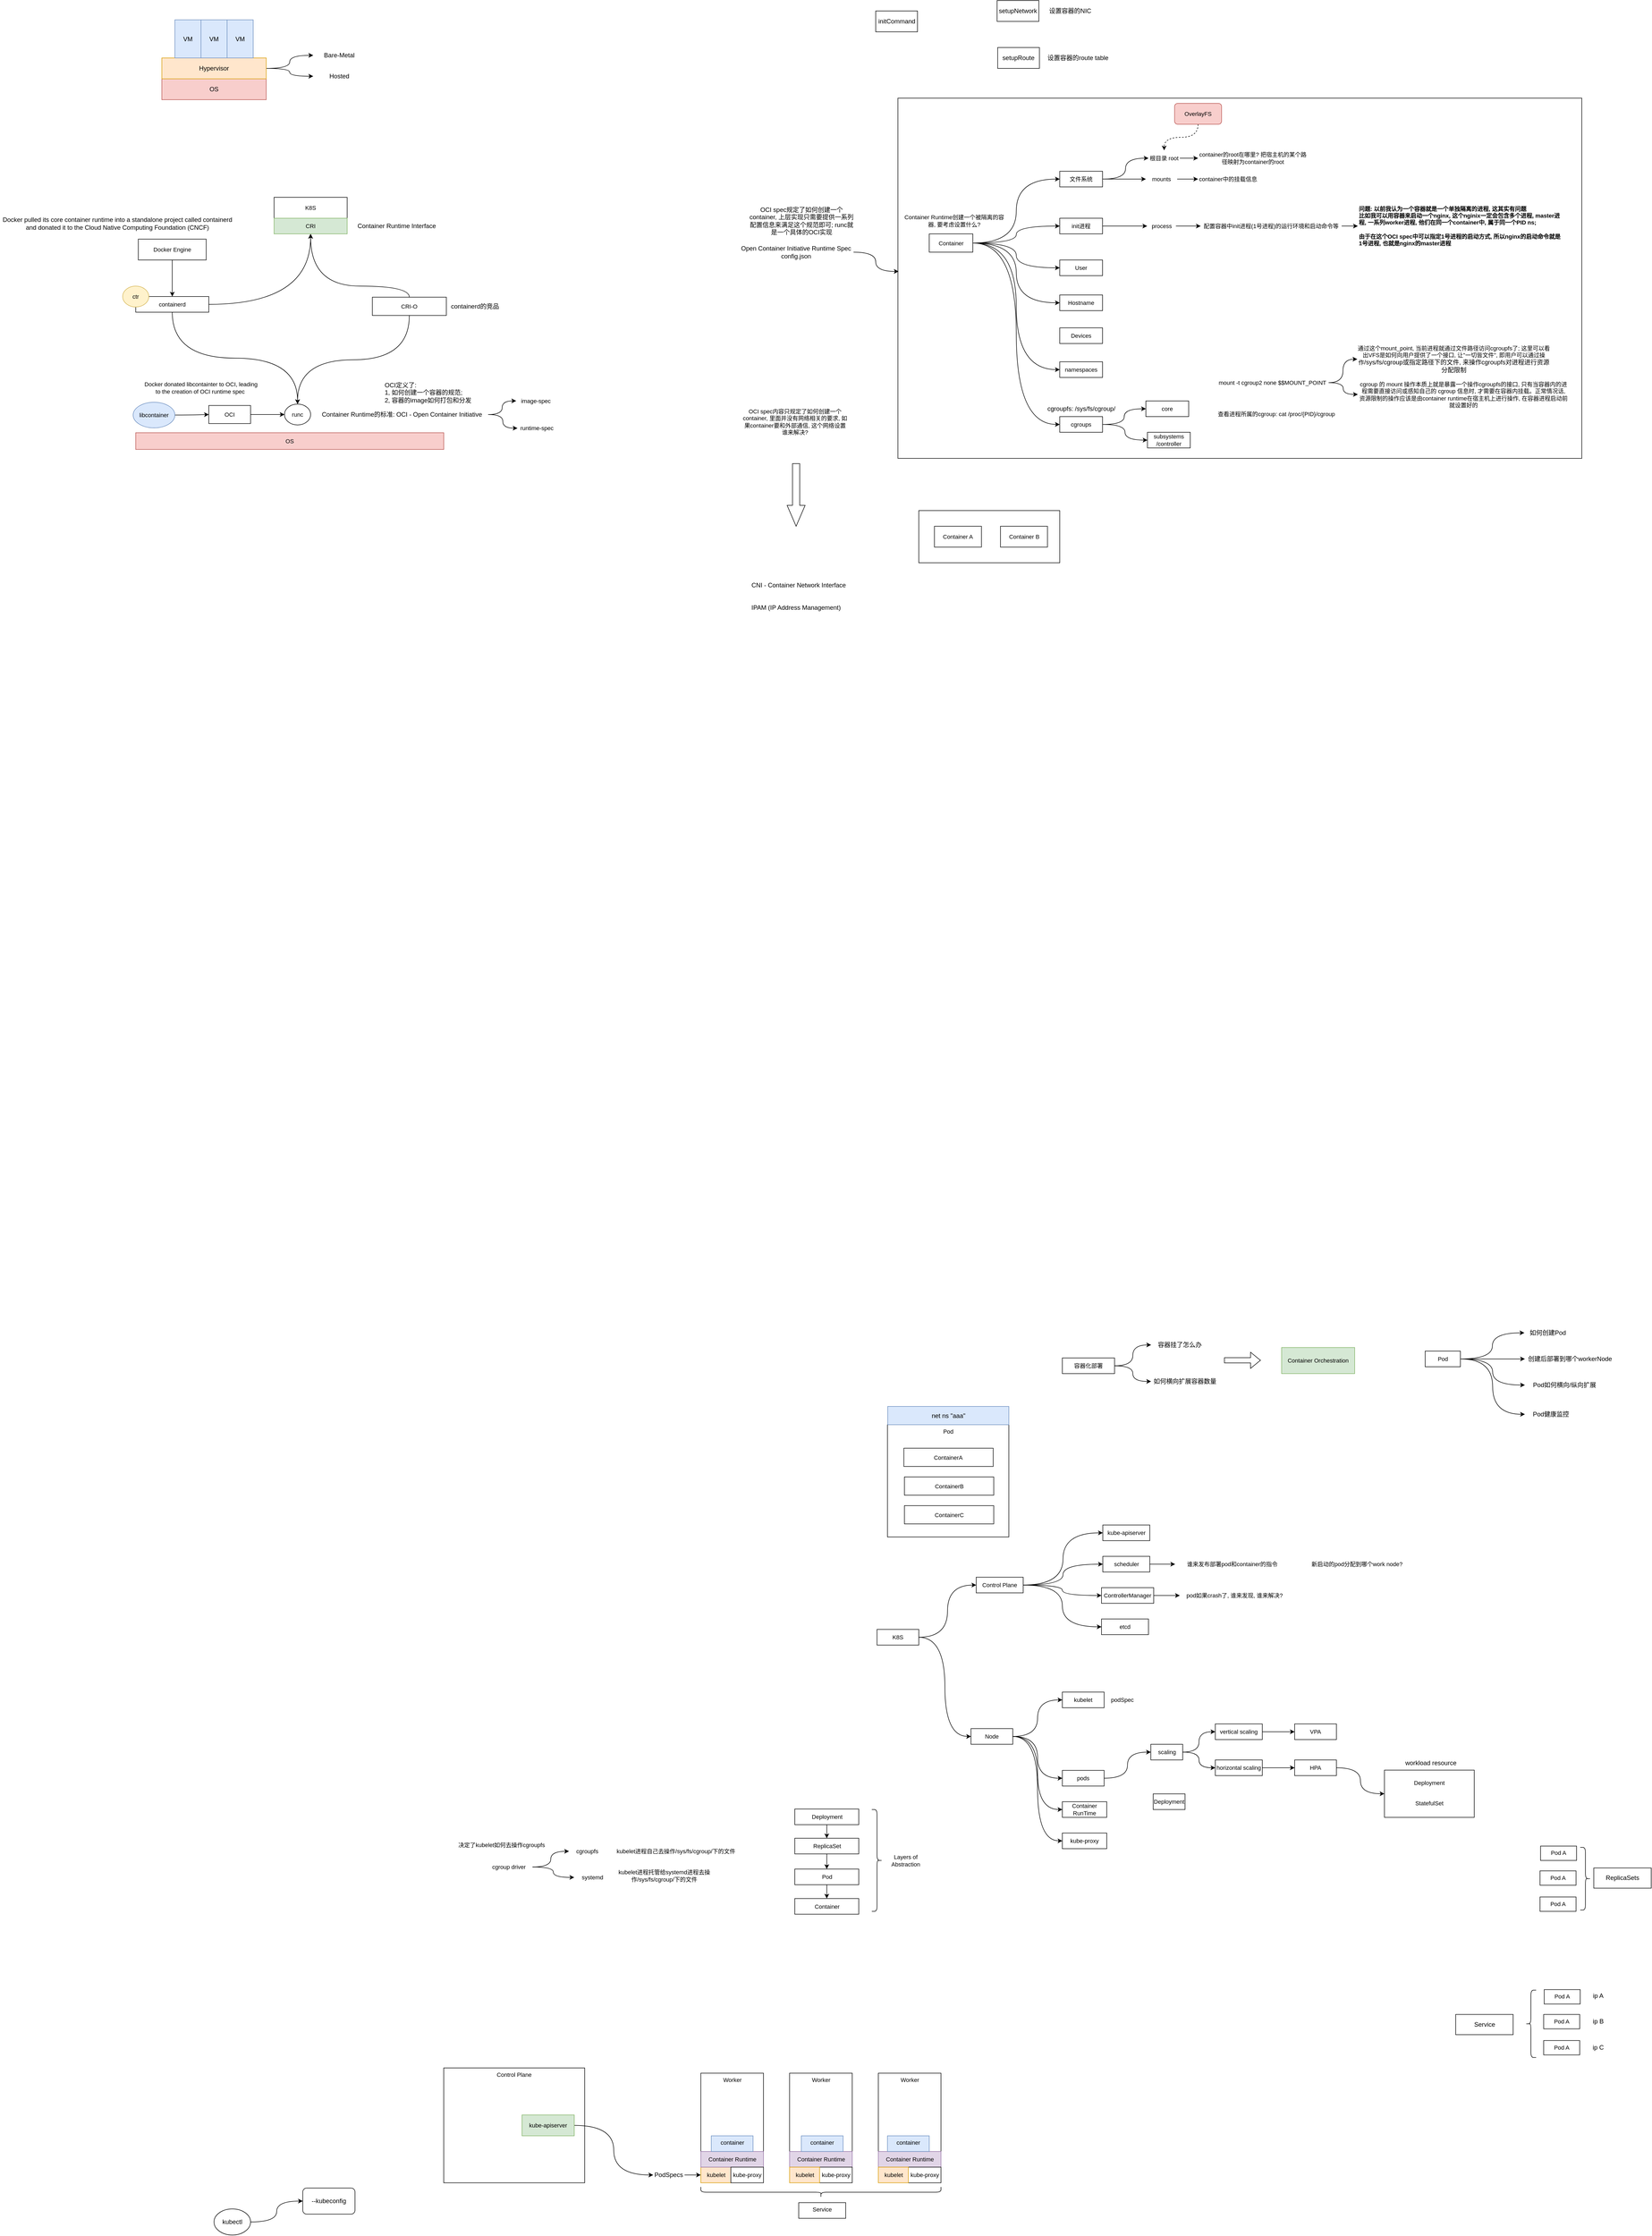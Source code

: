 <mxfile version="28.2.3">
  <diagram name="Page-1" id="AK-chcKiaeIvA2-BQHq4">
    <mxGraphModel dx="3079" dy="3095" grid="1" gridSize="10" guides="1" tooltips="1" connect="1" arrows="1" fold="1" page="1" pageScale="1" pageWidth="827" pageHeight="1169" math="0" shadow="0">
      <root>
        <mxCell id="0" />
        <mxCell id="1" parent="0" />
        <mxCell id="maDRo7bWqHbKX1x7YCBC-17" value="" style="rounded=0;whiteSpace=wrap;html=1;fontFamily=Helvetica;fontSize=11;fontColor=default;labelBackgroundColor=default;" vertex="1" parent="1">
          <mxGeometry x="400" y="-1340" width="270" height="100" as="geometry" />
        </mxCell>
        <mxCell id="maDRo7bWqHbKX1x7YCBC-5" value="" style="rounded=0;whiteSpace=wrap;html=1;" vertex="1" parent="1">
          <mxGeometry x="360" y="-2130" width="1310" height="690" as="geometry" />
        </mxCell>
        <mxCell id="nzS7jhB4_X8ucjwfTYl9-30" value="" style="rounded=0;whiteSpace=wrap;html=1;" parent="1" vertex="1">
          <mxGeometry x="1292" y="1072.62" width="172" height="90.5" as="geometry" />
        </mxCell>
        <mxCell id="qf9HLW5Rsi24P6biFxiw-1" value="Control Plane" style="rounded=0;whiteSpace=wrap;html=1;fontSize=11;verticalAlign=top;" parent="1" vertex="1">
          <mxGeometry x="-510" y="1643.12" width="270" height="220" as="geometry" />
        </mxCell>
        <mxCell id="qf9HLW5Rsi24P6biFxiw-2" value="Worker" style="rounded=0;whiteSpace=wrap;html=1;verticalAlign=top;fontSize=11;" parent="1" vertex="1">
          <mxGeometry x="-17.5" y="1653.12" width="120" height="180" as="geometry" />
        </mxCell>
        <mxCell id="qf9HLW5Rsi24P6biFxiw-3" value="Worker" style="rounded=0;whiteSpace=wrap;html=1;verticalAlign=top;fontSize=11;" parent="1" vertex="1">
          <mxGeometry x="152.5" y="1653.12" width="120" height="180" as="geometry" />
        </mxCell>
        <mxCell id="qf9HLW5Rsi24P6biFxiw-4" value="Worker" style="rounded=0;whiteSpace=wrap;html=1;verticalAlign=top;fontSize=11;" parent="1" vertex="1">
          <mxGeometry x="322.5" y="1653.12" width="120" height="180" as="geometry" />
        </mxCell>
        <mxCell id="qf9HLW5Rsi24P6biFxiw-7" value="kubelet" style="rounded=0;whiteSpace=wrap;html=1;fontSize=11;fillColor=#ffe6cc;strokeColor=#d79b00;" parent="1" vertex="1">
          <mxGeometry x="-17.5" y="1833.12" width="57.5" height="30" as="geometry" />
        </mxCell>
        <mxCell id="qf9HLW5Rsi24P6biFxiw-9" value="Container Runtime" style="rounded=0;whiteSpace=wrap;html=1;fontSize=11;fillColor=#e1d5e7;strokeColor=#9673a6;" parent="1" vertex="1">
          <mxGeometry x="-17.5" y="1803.12" width="120" height="30" as="geometry" />
        </mxCell>
        <mxCell id="qf9HLW5Rsi24P6biFxiw-10" value="Container Runtime" style="rounded=0;whiteSpace=wrap;html=1;fontSize=11;fillColor=#e1d5e7;strokeColor=#9673a6;" parent="1" vertex="1">
          <mxGeometry x="152.5" y="1803.12" width="120" height="30" as="geometry" />
        </mxCell>
        <mxCell id="qf9HLW5Rsi24P6biFxiw-11" value="Container Runtime" style="rounded=0;whiteSpace=wrap;html=1;fontSize=11;fillColor=#e1d5e7;strokeColor=#9673a6;" parent="1" vertex="1">
          <mxGeometry x="322.5" y="1803.12" width="120" height="30" as="geometry" />
        </mxCell>
        <mxCell id="qf9HLW5Rsi24P6biFxiw-12" value="kube-proxy" style="rounded=0;whiteSpace=wrap;html=1;fontSize=11;" parent="1" vertex="1">
          <mxGeometry x="40" y="1833.12" width="62.5" height="30" as="geometry" />
        </mxCell>
        <mxCell id="fwI6KYuwTm7sGlPnnHZm-2" style="edgeStyle=orthogonalEdgeStyle;shape=connector;curved=1;rounded=0;orthogonalLoop=1;jettySize=auto;html=1;entryX=0;entryY=0.5;entryDx=0;entryDy=0;strokeColor=default;align=center;verticalAlign=middle;fontFamily=Helvetica;fontSize=11;fontColor=default;labelBackgroundColor=default;endArrow=classic;" parent="1" source="an2eaPxPIKIlCE3A4yRe-2" target="an2eaPxPIKIlCE3A4yRe-3" edge="1">
          <mxGeometry relative="1" as="geometry" />
        </mxCell>
        <mxCell id="an2eaPxPIKIlCE3A4yRe-2" value="kube-apiserver" style="rounded=0;whiteSpace=wrap;html=1;verticalAlign=middle;fontSize=11;fillColor=#d5e8d4;strokeColor=#82b366;" parent="1" vertex="1">
          <mxGeometry x="-360" y="1733.12" width="100" height="40" as="geometry" />
        </mxCell>
        <mxCell id="an2eaPxPIKIlCE3A4yRe-4" style="edgeStyle=orthogonalEdgeStyle;rounded=0;orthogonalLoop=1;jettySize=auto;html=1;" parent="1" source="an2eaPxPIKIlCE3A4yRe-3" target="qf9HLW5Rsi24P6biFxiw-7" edge="1">
          <mxGeometry relative="1" as="geometry" />
        </mxCell>
        <mxCell id="an2eaPxPIKIlCE3A4yRe-3" value="PodSpecs" style="text;html=1;strokeColor=none;fillColor=none;align=center;verticalAlign=middle;whiteSpace=wrap;rounded=0;" parent="1" vertex="1">
          <mxGeometry x="-108.75" y="1833.12" width="60" height="30" as="geometry" />
        </mxCell>
        <mxCell id="an2eaPxPIKIlCE3A4yRe-5" value="kube-proxy" style="rounded=0;whiteSpace=wrap;html=1;fontSize=11;" parent="1" vertex="1">
          <mxGeometry x="210" y="1833.12" width="62.5" height="30" as="geometry" />
        </mxCell>
        <mxCell id="an2eaPxPIKIlCE3A4yRe-6" value="kube-proxy" style="rounded=0;whiteSpace=wrap;html=1;fontSize=11;" parent="1" vertex="1">
          <mxGeometry x="380" y="1833.12" width="62.5" height="30" as="geometry" />
        </mxCell>
        <mxCell id="Rm5pHpjm9QW5DBmvsUhB-1" value="container" style="rounded=0;whiteSpace=wrap;html=1;verticalAlign=top;fontSize=11;fillColor=#dae8fc;strokeColor=#6c8ebf;" parent="1" vertex="1">
          <mxGeometry x="2.5" y="1773.12" width="80" height="30" as="geometry" />
        </mxCell>
        <mxCell id="Rm5pHpjm9QW5DBmvsUhB-2" value="container" style="rounded=0;whiteSpace=wrap;html=1;verticalAlign=top;fontSize=11;fillColor=#dae8fc;strokeColor=#6c8ebf;" parent="1" vertex="1">
          <mxGeometry x="175" y="1773.12" width="80" height="30" as="geometry" />
        </mxCell>
        <mxCell id="Rm5pHpjm9QW5DBmvsUhB-3" value="container" style="rounded=0;whiteSpace=wrap;html=1;verticalAlign=top;fontSize=11;fillColor=#dae8fc;strokeColor=#6c8ebf;" parent="1" vertex="1">
          <mxGeometry x="340" y="1773.12" width="80" height="30" as="geometry" />
        </mxCell>
        <mxCell id="njnLBCU6WLq5v7DGbRTA-6" style="edgeStyle=orthogonalEdgeStyle;rounded=0;orthogonalLoop=1;jettySize=auto;html=1;entryX=0;entryY=0.5;entryDx=0;entryDy=0;curved=1;fontSize=11;" parent="1" source="njnLBCU6WLq5v7DGbRTA-1" target="njnLBCU6WLq5v7DGbRTA-2" edge="1">
          <mxGeometry relative="1" as="geometry" />
        </mxCell>
        <mxCell id="njnLBCU6WLq5v7DGbRTA-7" style="edgeStyle=orthogonalEdgeStyle;shape=connector;curved=1;rounded=0;orthogonalLoop=1;jettySize=auto;html=1;entryX=0;entryY=0.5;entryDx=0;entryDy=0;labelBackgroundColor=default;strokeColor=default;align=center;verticalAlign=middle;fontFamily=Helvetica;fontSize=11;fontColor=default;endArrow=classic;" parent="1" source="njnLBCU6WLq5v7DGbRTA-1" target="njnLBCU6WLq5v7DGbRTA-3" edge="1">
          <mxGeometry relative="1" as="geometry" />
        </mxCell>
        <mxCell id="njnLBCU6WLq5v7DGbRTA-1" value="K8S" style="rounded=0;whiteSpace=wrap;html=1;verticalAlign=middle;fontSize=11;" parent="1" vertex="1">
          <mxGeometry x="320" y="803.12" width="80" height="30" as="geometry" />
        </mxCell>
        <mxCell id="xQzBrzd0JkMFn1JmZiKZ-6" style="edgeStyle=orthogonalEdgeStyle;rounded=0;orthogonalLoop=1;jettySize=auto;html=1;entryX=0;entryY=0.5;entryDx=0;entryDy=0;curved=1;fontSize=11;" parent="1" source="njnLBCU6WLq5v7DGbRTA-2" target="xQzBrzd0JkMFn1JmZiKZ-5" edge="1">
          <mxGeometry relative="1" as="geometry" />
        </mxCell>
        <mxCell id="njnLBCU6WLq5v7DGbRTA-2" value="Control Plane" style="rounded=0;whiteSpace=wrap;html=1;fontSize=11;verticalAlign=middle;" parent="1" vertex="1">
          <mxGeometry x="510" y="703.12" width="90" height="30" as="geometry" />
        </mxCell>
        <mxCell id="njnLBCU6WLq5v7DGbRTA-10" style="edgeStyle=orthogonalEdgeStyle;shape=connector;curved=1;rounded=0;orthogonalLoop=1;jettySize=auto;html=1;entryX=0;entryY=0.5;entryDx=0;entryDy=0;labelBackgroundColor=default;strokeColor=default;align=center;verticalAlign=middle;fontFamily=Helvetica;fontSize=11;fontColor=default;endArrow=classic;" parent="1" source="njnLBCU6WLq5v7DGbRTA-3" target="njnLBCU6WLq5v7DGbRTA-4" edge="1">
          <mxGeometry relative="1" as="geometry" />
        </mxCell>
        <mxCell id="njnLBCU6WLq5v7DGbRTA-11" style="edgeStyle=orthogonalEdgeStyle;shape=connector;curved=1;rounded=0;orthogonalLoop=1;jettySize=auto;html=1;entryX=0;entryY=0.5;entryDx=0;entryDy=0;labelBackgroundColor=default;strokeColor=default;align=center;verticalAlign=middle;fontFamily=Helvetica;fontSize=11;fontColor=default;endArrow=classic;" parent="1" source="njnLBCU6WLq5v7DGbRTA-3" target="njnLBCU6WLq5v7DGbRTA-9" edge="1">
          <mxGeometry relative="1" as="geometry" />
        </mxCell>
        <mxCell id="VJSqi0sLNEn4OwbpJoOm-22" style="edgeStyle=orthogonalEdgeStyle;shape=connector;curved=1;rounded=0;orthogonalLoop=1;jettySize=auto;html=1;entryX=0;entryY=0.5;entryDx=0;entryDy=0;labelBackgroundColor=default;strokeColor=default;align=center;verticalAlign=middle;fontFamily=Helvetica;fontSize=11;fontColor=default;endArrow=classic;" parent="1" source="njnLBCU6WLq5v7DGbRTA-3" target="VJSqi0sLNEn4OwbpJoOm-21" edge="1">
          <mxGeometry relative="1" as="geometry" />
        </mxCell>
        <mxCell id="ztNHGV2JsaP_zOsmJy3T-2" style="edgeStyle=orthogonalEdgeStyle;rounded=0;orthogonalLoop=1;jettySize=auto;html=1;entryX=0;entryY=0.5;entryDx=0;entryDy=0;curved=1;fontSize=11;" parent="1" source="njnLBCU6WLq5v7DGbRTA-3" target="ztNHGV2JsaP_zOsmJy3T-1" edge="1">
          <mxGeometry relative="1" as="geometry" />
        </mxCell>
        <mxCell id="njnLBCU6WLq5v7DGbRTA-3" value="Node" style="rounded=0;whiteSpace=wrap;html=1;fontSize=11;verticalAlign=middle;" parent="1" vertex="1">
          <mxGeometry x="500" y="993.12" width="80" height="30" as="geometry" />
        </mxCell>
        <mxCell id="njnLBCU6WLq5v7DGbRTA-4" value="kubelet" style="rounded=0;whiteSpace=wrap;html=1;fontSize=11;" parent="1" vertex="1">
          <mxGeometry x="675" y="923.12" width="80" height="30" as="geometry" />
        </mxCell>
        <mxCell id="njnLBCU6WLq5v7DGbRTA-5" style="edgeStyle=orthogonalEdgeStyle;rounded=0;orthogonalLoop=1;jettySize=auto;html=1;exitX=0.5;exitY=1;exitDx=0;exitDy=0;fontSize=11;" parent="1" source="njnLBCU6WLq5v7DGbRTA-3" target="njnLBCU6WLq5v7DGbRTA-3" edge="1">
          <mxGeometry relative="1" as="geometry" />
        </mxCell>
        <mxCell id="njnLBCU6WLq5v7DGbRTA-9" value="kube-proxy" style="rounded=0;whiteSpace=wrap;html=1;fontSize=11;" parent="1" vertex="1">
          <mxGeometry x="675" y="1193.12" width="85" height="30" as="geometry" />
        </mxCell>
        <mxCell id="VJSqi0sLNEn4OwbpJoOm-18" style="edgeStyle=orthogonalEdgeStyle;shape=connector;curved=1;rounded=0;orthogonalLoop=1;jettySize=auto;html=1;entryX=0;entryY=0.5;entryDx=0;entryDy=0;labelBackgroundColor=default;strokeColor=default;align=center;verticalAlign=middle;fontFamily=Helvetica;fontSize=11;fontColor=default;endArrow=classic;exitX=1;exitY=0.5;exitDx=0;exitDy=0;" parent="1" source="njnLBCU6WLq5v7DGbRTA-2" target="VJSqi0sLNEn4OwbpJoOm-15" edge="1">
          <mxGeometry relative="1" as="geometry">
            <mxPoint x="755" y="678.12" as="sourcePoint" />
          </mxGeometry>
        </mxCell>
        <mxCell id="VJSqi0sLNEn4OwbpJoOm-19" style="edgeStyle=orthogonalEdgeStyle;shape=connector;curved=1;rounded=0;orthogonalLoop=1;jettySize=auto;html=1;labelBackgroundColor=default;strokeColor=default;align=center;verticalAlign=middle;fontFamily=Helvetica;fontSize=11;fontColor=default;endArrow=classic;exitX=1;exitY=0.5;exitDx=0;exitDy=0;" parent="1" source="njnLBCU6WLq5v7DGbRTA-2" target="VJSqi0sLNEn4OwbpJoOm-17" edge="1">
          <mxGeometry relative="1" as="geometry">
            <mxPoint x="755" y="678.12" as="sourcePoint" />
          </mxGeometry>
        </mxCell>
        <mxCell id="VJSqi0sLNEn4OwbpJoOm-20" style="edgeStyle=orthogonalEdgeStyle;shape=connector;curved=1;rounded=0;orthogonalLoop=1;jettySize=auto;html=1;entryX=0;entryY=0.5;entryDx=0;entryDy=0;labelBackgroundColor=default;strokeColor=default;align=center;verticalAlign=middle;fontFamily=Helvetica;fontSize=11;fontColor=default;endArrow=classic;exitX=1;exitY=0.5;exitDx=0;exitDy=0;" parent="1" source="njnLBCU6WLq5v7DGbRTA-2" target="VJSqi0sLNEn4OwbpJoOm-16" edge="1">
          <mxGeometry relative="1" as="geometry">
            <mxPoint x="755" y="678.12" as="sourcePoint" />
          </mxGeometry>
        </mxCell>
        <mxCell id="VJSqi0sLNEn4OwbpJoOm-7" style="edgeStyle=orthogonalEdgeStyle;rounded=0;orthogonalLoop=1;jettySize=auto;html=1;entryX=0;entryY=0.5;entryDx=0;entryDy=0;curved=1;" parent="1" source="VJSqi0sLNEn4OwbpJoOm-2" target="VJSqi0sLNEn4OwbpJoOm-5" edge="1">
          <mxGeometry relative="1" as="geometry" />
        </mxCell>
        <mxCell id="VJSqi0sLNEn4OwbpJoOm-9" style="edgeStyle=orthogonalEdgeStyle;shape=connector;curved=1;rounded=0;orthogonalLoop=1;jettySize=auto;html=1;labelBackgroundColor=default;strokeColor=default;align=center;verticalAlign=middle;fontFamily=Helvetica;fontSize=11;fontColor=default;endArrow=classic;" parent="1" source="VJSqi0sLNEn4OwbpJoOm-2" target="VJSqi0sLNEn4OwbpJoOm-8" edge="1">
          <mxGeometry relative="1" as="geometry" />
        </mxCell>
        <mxCell id="VJSqi0sLNEn4OwbpJoOm-2" value="容器化部署" style="rounded=0;whiteSpace=wrap;html=1;verticalAlign=middle;fontSize=11;" parent="1" vertex="1">
          <mxGeometry x="675" y="283.12" width="100" height="30" as="geometry" />
        </mxCell>
        <mxCell id="VJSqi0sLNEn4OwbpJoOm-5" value="容器挂了怎么办" style="text;html=1;strokeColor=none;fillColor=none;align=center;verticalAlign=middle;whiteSpace=wrap;rounded=0;" parent="1" vertex="1">
          <mxGeometry x="845" y="243.12" width="110" height="30" as="geometry" />
        </mxCell>
        <mxCell id="VJSqi0sLNEn4OwbpJoOm-8" value="如何横向扩展容器数量" style="text;html=1;strokeColor=none;fillColor=none;align=center;verticalAlign=middle;whiteSpace=wrap;rounded=0;" parent="1" vertex="1">
          <mxGeometry x="845" y="313.12" width="130" height="30" as="geometry" />
        </mxCell>
        <mxCell id="VJSqi0sLNEn4OwbpJoOm-10" value="Container Orchestration" style="rounded=0;whiteSpace=wrap;html=1;verticalAlign=middle;fontSize=11;fillColor=#d5e8d4;strokeColor=#82b366;" parent="1" vertex="1">
          <mxGeometry x="1095" y="263.12" width="140" height="50" as="geometry" />
        </mxCell>
        <mxCell id="VJSqi0sLNEn4OwbpJoOm-12" value="" style="shape=flexArrow;endArrow=classic;html=1;rounded=0;labelBackgroundColor=default;strokeColor=default;align=center;verticalAlign=middle;fontFamily=Helvetica;fontSize=11;fontColor=default;curved=1;" parent="1" edge="1">
          <mxGeometry width="50" height="50" relative="1" as="geometry">
            <mxPoint x="985" y="287.62" as="sourcePoint" />
            <mxPoint x="1055" y="287.62" as="targetPoint" />
          </mxGeometry>
        </mxCell>
        <mxCell id="xQzBrzd0JkMFn1JmZiKZ-8" style="edgeStyle=orthogonalEdgeStyle;rounded=0;orthogonalLoop=1;jettySize=auto;html=1;fontSize=11;" parent="1" source="VJSqi0sLNEn4OwbpJoOm-15" target="xQzBrzd0JkMFn1JmZiKZ-7" edge="1">
          <mxGeometry relative="1" as="geometry" />
        </mxCell>
        <mxCell id="VJSqi0sLNEn4OwbpJoOm-15" value="scheduler" style="rounded=0;whiteSpace=wrap;html=1;verticalAlign=middle;fontSize=11;" parent="1" vertex="1">
          <mxGeometry x="752.5" y="663.12" width="90" height="30" as="geometry" />
        </mxCell>
        <mxCell id="VJSqi0sLNEn4OwbpJoOm-16" value="etcd" style="rounded=0;whiteSpace=wrap;html=1;verticalAlign=middle;fontSize=11;" parent="1" vertex="1">
          <mxGeometry x="750" y="783.12" width="90" height="30" as="geometry" />
        </mxCell>
        <mxCell id="xQzBrzd0JkMFn1JmZiKZ-3" style="edgeStyle=orthogonalEdgeStyle;rounded=0;orthogonalLoop=1;jettySize=auto;html=1;fontSize=11;" parent="1" source="VJSqi0sLNEn4OwbpJoOm-17" target="xQzBrzd0JkMFn1JmZiKZ-2" edge="1">
          <mxGeometry relative="1" as="geometry" />
        </mxCell>
        <mxCell id="VJSqi0sLNEn4OwbpJoOm-17" value="ControllerManager" style="rounded=0;whiteSpace=wrap;html=1;verticalAlign=middle;fontSize=11;" parent="1" vertex="1">
          <mxGeometry x="750" y="723.12" width="100" height="30" as="geometry" />
        </mxCell>
        <mxCell id="nzS7jhB4_X8ucjwfTYl9-33" style="edgeStyle=orthogonalEdgeStyle;rounded=0;orthogonalLoop=1;jettySize=auto;html=1;entryX=0;entryY=0.5;entryDx=0;entryDy=0;curved=1;" parent="1" source="VJSqi0sLNEn4OwbpJoOm-21" target="nzS7jhB4_X8ucjwfTYl9-32" edge="1">
          <mxGeometry relative="1" as="geometry" />
        </mxCell>
        <mxCell id="VJSqi0sLNEn4OwbpJoOm-21" value="pods" style="rounded=0;whiteSpace=wrap;html=1;fontSize=11;" parent="1" vertex="1">
          <mxGeometry x="675" y="1073.12" width="80" height="30" as="geometry" />
        </mxCell>
        <mxCell id="ztNHGV2JsaP_zOsmJy3T-1" value="Container RunTime" style="rounded=0;whiteSpace=wrap;html=1;fontSize=11;" parent="1" vertex="1">
          <mxGeometry x="675" y="1133.12" width="85" height="30" as="geometry" />
        </mxCell>
        <mxCell id="ztNHGV2JsaP_zOsmJy3T-8" style="edgeStyle=orthogonalEdgeStyle;shape=connector;curved=1;rounded=0;orthogonalLoop=1;jettySize=auto;html=1;labelBackgroundColor=default;strokeColor=default;align=center;verticalAlign=middle;fontFamily=Helvetica;fontSize=11;fontColor=default;endArrow=classic;" parent="1" source="ztNHGV2JsaP_zOsmJy3T-4" target="ztNHGV2JsaP_zOsmJy3T-6" edge="1">
          <mxGeometry relative="1" as="geometry" />
        </mxCell>
        <mxCell id="ztNHGV2JsaP_zOsmJy3T-9" style="edgeStyle=orthogonalEdgeStyle;shape=connector;curved=1;rounded=0;orthogonalLoop=1;jettySize=auto;html=1;labelBackgroundColor=default;strokeColor=default;align=center;verticalAlign=middle;fontFamily=Helvetica;fontSize=11;fontColor=default;endArrow=classic;" parent="1" source="ztNHGV2JsaP_zOsmJy3T-4" target="ztNHGV2JsaP_zOsmJy3T-7" edge="1">
          <mxGeometry relative="1" as="geometry" />
        </mxCell>
        <mxCell id="ztNHGV2JsaP_zOsmJy3T-4" value="cgroup driver" style="text;html=1;strokeColor=none;fillColor=none;align=center;verticalAlign=middle;whiteSpace=wrap;rounded=0;fontSize=11;fontFamily=Helvetica;fontColor=default;" parent="1" vertex="1">
          <mxGeometry x="-430" y="1243.12" width="90" height="30" as="geometry" />
        </mxCell>
        <mxCell id="ztNHGV2JsaP_zOsmJy3T-6" value="cgroupfs" style="text;html=1;strokeColor=none;fillColor=none;align=center;verticalAlign=middle;whiteSpace=wrap;rounded=0;fontSize=11;fontFamily=Helvetica;fontColor=default;" parent="1" vertex="1">
          <mxGeometry x="-270" y="1213.12" width="70" height="30" as="geometry" />
        </mxCell>
        <mxCell id="ztNHGV2JsaP_zOsmJy3T-7" value="systemd" style="text;html=1;strokeColor=none;fillColor=none;align=center;verticalAlign=middle;whiteSpace=wrap;rounded=0;fontSize=11;fontFamily=Helvetica;fontColor=default;" parent="1" vertex="1">
          <mxGeometry x="-260" y="1263.12" width="70" height="30" as="geometry" />
        </mxCell>
        <mxCell id="xQzBrzd0JkMFn1JmZiKZ-1" value="" style="shape=image;verticalLabelPosition=bottom;labelBackgroundColor=default;verticalAlign=top;aspect=fixed;imageAspect=0;image=https://kubernetes.io/images/docs/kubernetes-cluster-architecture.svg;" parent="1" vertex="1">
          <mxGeometry x="-501.38" y="622.39" width="733.88" height="461.73" as="geometry" />
        </mxCell>
        <mxCell id="xQzBrzd0JkMFn1JmZiKZ-2" value="pod如果crash了, 谁来发现, 谁来解决?" style="text;html=1;align=center;verticalAlign=middle;whiteSpace=wrap;rounded=0;fontSize=11;" parent="1" vertex="1">
          <mxGeometry x="900" y="720.62" width="210" height="35" as="geometry" />
        </mxCell>
        <mxCell id="xQzBrzd0JkMFn1JmZiKZ-5" value="kube-apiserver" style="rounded=0;whiteSpace=wrap;html=1;verticalAlign=middle;fontSize=11;" parent="1" vertex="1">
          <mxGeometry x="752.5" y="603.12" width="90" height="30" as="geometry" />
        </mxCell>
        <mxCell id="xQzBrzd0JkMFn1JmZiKZ-7" value="谁来发布部署pod和container的指令" style="text;html=1;align=center;verticalAlign=middle;whiteSpace=wrap;rounded=0;fontSize=11;" parent="1" vertex="1">
          <mxGeometry x="891" y="663.12" width="219" height="30" as="geometry" />
        </mxCell>
        <mxCell id="xQzBrzd0JkMFn1JmZiKZ-10" value="podSpec" style="text;html=1;align=center;verticalAlign=middle;whiteSpace=wrap;rounded=0;fontSize=11;" parent="1" vertex="1">
          <mxGeometry x="755" y="925.62" width="70" height="25" as="geometry" />
        </mxCell>
        <mxCell id="xQzBrzd0JkMFn1JmZiKZ-11" value="新启动的pod分配到哪个work node?" style="text;html=1;align=center;verticalAlign=middle;whiteSpace=wrap;rounded=0;fontSize=11;" parent="1" vertex="1">
          <mxGeometry x="1130" y="663.12" width="219" height="30" as="geometry" />
        </mxCell>
        <mxCell id="xQzBrzd0JkMFn1JmZiKZ-12" value="" style="shape=curlyBracket;whiteSpace=wrap;html=1;rounded=1;flipH=1;labelPosition=right;verticalLabelPosition=middle;align=left;verticalAlign=middle;rotation=90;" parent="1" vertex="1">
          <mxGeometry x="202.5" y="1651.12" width="20" height="460" as="geometry" />
        </mxCell>
        <mxCell id="xQzBrzd0JkMFn1JmZiKZ-13" value="Service" style="rounded=0;whiteSpace=wrap;html=1;verticalAlign=top;fontSize=11;" parent="1" vertex="1">
          <mxGeometry x="170" y="1901.12" width="90" height="30" as="geometry" />
        </mxCell>
        <mxCell id="ibrW9BHLdciR5nN6O8FB-1" value="Deployment" style="text;html=1;align=center;verticalAlign=middle;whiteSpace=wrap;rounded=0;fontSize=11;" parent="1" vertex="1">
          <mxGeometry x="1343" y="1084.12" width="70" height="25" as="geometry" />
        </mxCell>
        <mxCell id="ibrW9BHLdciR5nN6O8FB-2" value="ReplicaSets" style="rounded=0;whiteSpace=wrap;html=1;" parent="1" vertex="1">
          <mxGeometry x="1693" y="1259.99" width="110" height="38.75" as="geometry" />
        </mxCell>
        <mxCell id="ibrW9BHLdciR5nN6O8FB-3" value="Pod A" style="rounded=0;whiteSpace=wrap;html=1;verticalAlign=top;fontSize=11;" parent="1" vertex="1">
          <mxGeometry x="1591" y="1218.12" width="69" height="27.5" as="geometry" />
        </mxCell>
        <mxCell id="ibrW9BHLdciR5nN6O8FB-4" value="Pod A" style="rounded=0;whiteSpace=wrap;html=1;verticalAlign=top;fontSize=11;" parent="1" vertex="1">
          <mxGeometry x="1590" y="1265.62" width="69" height="27.5" as="geometry" />
        </mxCell>
        <mxCell id="ibrW9BHLdciR5nN6O8FB-5" value="Pod A" style="rounded=0;whiteSpace=wrap;html=1;verticalAlign=top;fontSize=11;" parent="1" vertex="1">
          <mxGeometry x="1590" y="1315.62" width="69" height="27.5" as="geometry" />
        </mxCell>
        <mxCell id="ibrW9BHLdciR5nN6O8FB-7" value="" style="shape=curlyBracket;whiteSpace=wrap;html=1;rounded=1;flipH=1;labelPosition=right;verticalLabelPosition=middle;align=left;verticalAlign=middle;" parent="1" vertex="1">
          <mxGeometry x="1667" y="1220.62" width="20" height="120" as="geometry" />
        </mxCell>
        <mxCell id="nzS7jhB4_X8ucjwfTYl9-40" style="edgeStyle=orthogonalEdgeStyle;curved=1;rounded=0;orthogonalLoop=1;jettySize=auto;html=1;strokeColor=default;align=center;verticalAlign=middle;fontFamily=Helvetica;fontSize=11;fontColor=default;labelBackgroundColor=default;endArrow=classic;" parent="1" source="nzS7jhB4_X8ucjwfTYl9-29" target="nzS7jhB4_X8ucjwfTYl9-30" edge="1">
          <mxGeometry relative="1" as="geometry" />
        </mxCell>
        <mxCell id="nzS7jhB4_X8ucjwfTYl9-29" value="HPA" style="rounded=0;whiteSpace=wrap;html=1;fontSize=11;" parent="1" vertex="1">
          <mxGeometry x="1120" y="1053.12" width="80" height="30" as="geometry" />
        </mxCell>
        <mxCell id="nzS7jhB4_X8ucjwfTYl9-31" value="workload resource" style="text;html=1;align=center;verticalAlign=middle;whiteSpace=wrap;rounded=0;" parent="1" vertex="1">
          <mxGeometry x="1329" y="1043.62" width="104" height="30" as="geometry" />
        </mxCell>
        <mxCell id="nzS7jhB4_X8ucjwfTYl9-36" style="edgeStyle=orthogonalEdgeStyle;rounded=0;orthogonalLoop=1;jettySize=auto;html=1;entryX=0;entryY=0.5;entryDx=0;entryDy=0;curved=1;" parent="1" source="nzS7jhB4_X8ucjwfTYl9-32" target="nzS7jhB4_X8ucjwfTYl9-34" edge="1">
          <mxGeometry relative="1" as="geometry" />
        </mxCell>
        <mxCell id="nzS7jhB4_X8ucjwfTYl9-38" style="edgeStyle=orthogonalEdgeStyle;curved=1;rounded=0;orthogonalLoop=1;jettySize=auto;html=1;entryX=0;entryY=0.5;entryDx=0;entryDy=0;strokeColor=default;align=center;verticalAlign=middle;fontFamily=Helvetica;fontSize=11;fontColor=default;labelBackgroundColor=default;endArrow=classic;" parent="1" source="nzS7jhB4_X8ucjwfTYl9-32" target="nzS7jhB4_X8ucjwfTYl9-35" edge="1">
          <mxGeometry relative="1" as="geometry" />
        </mxCell>
        <mxCell id="nzS7jhB4_X8ucjwfTYl9-32" value="scaling" style="rounded=0;whiteSpace=wrap;html=1;fontSize=11;" parent="1" vertex="1">
          <mxGeometry x="844.5" y="1023.12" width="61" height="30" as="geometry" />
        </mxCell>
        <mxCell id="nzS7jhB4_X8ucjwfTYl9-43" style="edgeStyle=orthogonalEdgeStyle;curved=1;rounded=0;orthogonalLoop=1;jettySize=auto;html=1;strokeColor=default;align=center;verticalAlign=middle;fontFamily=Helvetica;fontSize=11;fontColor=default;labelBackgroundColor=default;endArrow=classic;" parent="1" source="nzS7jhB4_X8ucjwfTYl9-34" target="nzS7jhB4_X8ucjwfTYl9-42" edge="1">
          <mxGeometry relative="1" as="geometry" />
        </mxCell>
        <mxCell id="nzS7jhB4_X8ucjwfTYl9-34" value="vertical scaling" style="rounded=0;whiteSpace=wrap;html=1;fontSize=11;" parent="1" vertex="1">
          <mxGeometry x="968" y="984.12" width="90" height="30" as="geometry" />
        </mxCell>
        <mxCell id="nzS7jhB4_X8ucjwfTYl9-41" style="edgeStyle=orthogonalEdgeStyle;curved=1;rounded=0;orthogonalLoop=1;jettySize=auto;html=1;entryX=0;entryY=0.5;entryDx=0;entryDy=0;strokeColor=default;align=center;verticalAlign=middle;fontFamily=Helvetica;fontSize=11;fontColor=default;labelBackgroundColor=default;endArrow=classic;" parent="1" source="nzS7jhB4_X8ucjwfTYl9-35" target="nzS7jhB4_X8ucjwfTYl9-29" edge="1">
          <mxGeometry relative="1" as="geometry" />
        </mxCell>
        <mxCell id="nzS7jhB4_X8ucjwfTYl9-35" value="horizontal scaling" style="rounded=0;whiteSpace=wrap;html=1;fontSize=11;" parent="1" vertex="1">
          <mxGeometry x="968" y="1053.12" width="90" height="30" as="geometry" />
        </mxCell>
        <mxCell id="nzS7jhB4_X8ucjwfTYl9-39" value="StatefulSet" style="text;html=1;align=center;verticalAlign=middle;whiteSpace=wrap;rounded=0;fontSize=11;" parent="1" vertex="1">
          <mxGeometry x="1343" y="1123.12" width="70" height="25" as="geometry" />
        </mxCell>
        <mxCell id="nzS7jhB4_X8ucjwfTYl9-42" value="VPA" style="rounded=0;whiteSpace=wrap;html=1;fontSize=11;" parent="1" vertex="1">
          <mxGeometry x="1120" y="984.12" width="80" height="30" as="geometry" />
        </mxCell>
        <mxCell id="8YG21vbMfinRDRhy8hdl-1" value="Deployment" style="rounded=0;whiteSpace=wrap;html=1;fontSize=11;" parent="1" vertex="1">
          <mxGeometry x="849" y="1118.12" width="61" height="30" as="geometry" />
        </mxCell>
        <mxCell id="8YG21vbMfinRDRhy8hdl-7" style="edgeStyle=orthogonalEdgeStyle;rounded=0;orthogonalLoop=1;jettySize=auto;html=1;entryX=0.5;entryY=0;entryDx=0;entryDy=0;verticalAlign=middle;" parent="1" source="8YG21vbMfinRDRhy8hdl-2" target="8YG21vbMfinRDRhy8hdl-3" edge="1">
          <mxGeometry relative="1" as="geometry" />
        </mxCell>
        <mxCell id="8YG21vbMfinRDRhy8hdl-2" value="Deployment" style="rounded=0;whiteSpace=wrap;html=1;verticalAlign=middle;fontSize=11;" parent="1" vertex="1">
          <mxGeometry x="162.5" y="1147.12" width="122.5" height="30" as="geometry" />
        </mxCell>
        <mxCell id="8YG21vbMfinRDRhy8hdl-8" style="edgeStyle=orthogonalEdgeStyle;rounded=0;orthogonalLoop=1;jettySize=auto;html=1;entryX=0.5;entryY=0;entryDx=0;entryDy=0;verticalAlign=middle;" parent="1" source="8YG21vbMfinRDRhy8hdl-3" target="8YG21vbMfinRDRhy8hdl-4" edge="1">
          <mxGeometry relative="1" as="geometry" />
        </mxCell>
        <mxCell id="8YG21vbMfinRDRhy8hdl-3" value="ReplicaSet" style="rounded=0;whiteSpace=wrap;html=1;verticalAlign=middle;fontSize=11;" parent="1" vertex="1">
          <mxGeometry x="162.5" y="1203.12" width="122.5" height="30" as="geometry" />
        </mxCell>
        <mxCell id="8YG21vbMfinRDRhy8hdl-9" value="" style="edgeStyle=orthogonalEdgeStyle;rounded=0;orthogonalLoop=1;jettySize=auto;html=1;verticalAlign=middle;" parent="1" source="8YG21vbMfinRDRhy8hdl-4" target="8YG21vbMfinRDRhy8hdl-5" edge="1">
          <mxGeometry relative="1" as="geometry" />
        </mxCell>
        <mxCell id="8YG21vbMfinRDRhy8hdl-4" value="Pod" style="rounded=0;whiteSpace=wrap;html=1;verticalAlign=middle;fontSize=11;" parent="1" vertex="1">
          <mxGeometry x="162.5" y="1262.12" width="122.5" height="30" as="geometry" />
        </mxCell>
        <mxCell id="8YG21vbMfinRDRhy8hdl-5" value="Container" style="rounded=0;whiteSpace=wrap;html=1;verticalAlign=middle;fontSize=11;" parent="1" vertex="1">
          <mxGeometry x="162.5" y="1318.62" width="122.5" height="30" as="geometry" />
        </mxCell>
        <mxCell id="8YG21vbMfinRDRhy8hdl-11" value="" style="shape=curlyBracket;whiteSpace=wrap;html=1;rounded=1;flipH=1;labelPosition=right;verticalLabelPosition=middle;align=left;verticalAlign=middle;" parent="1" vertex="1">
          <mxGeometry x="310" y="1148.12" width="20" height="195" as="geometry" />
        </mxCell>
        <mxCell id="8YG21vbMfinRDRhy8hdl-12" value="Layers of Abstraction" style="text;html=1;strokeColor=none;fillColor=none;align=center;verticalAlign=middle;whiteSpace=wrap;rounded=0;fontSize=11;fontFamily=Helvetica;fontColor=default;" parent="1" vertex="1">
          <mxGeometry x="330" y="1230.62" width="90" height="30" as="geometry" />
        </mxCell>
        <mxCell id="8YG21vbMfinRDRhy8hdl-21" style="edgeStyle=orthogonalEdgeStyle;rounded=0;orthogonalLoop=1;jettySize=auto;html=1;entryX=0;entryY=0.5;entryDx=0;entryDy=0;curved=1;" parent="1" source="8YG21vbMfinRDRhy8hdl-14" target="8YG21vbMfinRDRhy8hdl-20" edge="1">
          <mxGeometry relative="1" as="geometry" />
        </mxCell>
        <mxCell id="8YG21vbMfinRDRhy8hdl-14" value="kubectl" style="ellipse;whiteSpace=wrap;html=1;" parent="1" vertex="1">
          <mxGeometry x="-950" y="1913.12" width="70" height="50" as="geometry" />
        </mxCell>
        <mxCell id="8YG21vbMfinRDRhy8hdl-20" value="--kubeconfig" style="rounded=1;whiteSpace=wrap;html=1;" parent="1" vertex="1">
          <mxGeometry x="-780" y="1873.12" width="100" height="50" as="geometry" />
        </mxCell>
        <mxCell id="8YG21vbMfinRDRhy8hdl-26" style="edgeStyle=orthogonalEdgeStyle;curved=1;rounded=0;orthogonalLoop=1;jettySize=auto;html=1;entryX=0;entryY=0.5;entryDx=0;entryDy=0;strokeColor=default;align=center;verticalAlign=middle;fontFamily=Helvetica;fontSize=11;fontColor=default;labelBackgroundColor=default;endArrow=classic;" parent="1" source="8YG21vbMfinRDRhy8hdl-23" target="8YG21vbMfinRDRhy8hdl-24" edge="1">
          <mxGeometry relative="1" as="geometry" />
        </mxCell>
        <mxCell id="8YG21vbMfinRDRhy8hdl-27" style="edgeStyle=orthogonalEdgeStyle;curved=1;rounded=0;orthogonalLoop=1;jettySize=auto;html=1;entryX=0;entryY=0.5;entryDx=0;entryDy=0;strokeColor=default;align=center;verticalAlign=middle;fontFamily=Helvetica;fontSize=11;fontColor=default;labelBackgroundColor=default;endArrow=classic;" parent="1" source="8YG21vbMfinRDRhy8hdl-23" target="8YG21vbMfinRDRhy8hdl-25" edge="1">
          <mxGeometry relative="1" as="geometry" />
        </mxCell>
        <mxCell id="8YG21vbMfinRDRhy8hdl-29" style="edgeStyle=orthogonalEdgeStyle;curved=1;rounded=0;orthogonalLoop=1;jettySize=auto;html=1;entryX=0;entryY=0.5;entryDx=0;entryDy=0;strokeColor=default;align=center;verticalAlign=middle;fontFamily=Helvetica;fontSize=11;fontColor=default;labelBackgroundColor=default;endArrow=classic;" parent="1" source="8YG21vbMfinRDRhy8hdl-23" target="8YG21vbMfinRDRhy8hdl-28" edge="1">
          <mxGeometry relative="1" as="geometry" />
        </mxCell>
        <mxCell id="8YG21vbMfinRDRhy8hdl-31" style="edgeStyle=orthogonalEdgeStyle;curved=1;rounded=0;orthogonalLoop=1;jettySize=auto;html=1;entryX=0;entryY=0.5;entryDx=0;entryDy=0;strokeColor=default;align=center;verticalAlign=middle;fontFamily=Helvetica;fontSize=11;fontColor=default;labelBackgroundColor=default;endArrow=classic;" parent="1" source="8YG21vbMfinRDRhy8hdl-23" target="8YG21vbMfinRDRhy8hdl-30" edge="1">
          <mxGeometry relative="1" as="geometry" />
        </mxCell>
        <mxCell id="8YG21vbMfinRDRhy8hdl-23" value="Pod" style="rounded=0;whiteSpace=wrap;html=1;verticalAlign=middle;fontSize=11;" parent="1" vertex="1">
          <mxGeometry x="1370" y="270" width="67.5" height="30" as="geometry" />
        </mxCell>
        <mxCell id="8YG21vbMfinRDRhy8hdl-24" value="如何创建Pod" style="text;html=1;strokeColor=none;fillColor=none;align=center;verticalAlign=middle;whiteSpace=wrap;rounded=0;" parent="1" vertex="1">
          <mxGeometry x="1560" y="220" width="90" height="30" as="geometry" />
        </mxCell>
        <mxCell id="8YG21vbMfinRDRhy8hdl-25" value="创建后部署到哪个workerNode" style="text;html=1;strokeColor=none;fillColor=none;align=center;verticalAlign=middle;whiteSpace=wrap;rounded=0;" parent="1" vertex="1">
          <mxGeometry x="1561" y="270" width="173" height="30" as="geometry" />
        </mxCell>
        <mxCell id="8YG21vbMfinRDRhy8hdl-28" value="Pod如何横向/纵向扩展" style="text;html=1;strokeColor=none;fillColor=none;align=center;verticalAlign=middle;whiteSpace=wrap;rounded=0;" parent="1" vertex="1">
          <mxGeometry x="1561" y="320" width="151.5" height="30" as="geometry" />
        </mxCell>
        <mxCell id="8YG21vbMfinRDRhy8hdl-30" value="Pod健康监控" style="text;html=1;strokeColor=none;fillColor=none;align=center;verticalAlign=middle;whiteSpace=wrap;rounded=0;" parent="1" vertex="1">
          <mxGeometry x="1561" y="376" width="100" height="30" as="geometry" />
        </mxCell>
        <mxCell id="8YG21vbMfinRDRhy8hdl-33" value="Docker pulled its core container runtime into a standalone project called containerd and donated it to the Cloud Native Computing Foundation (CNCF)" style="text;html=1;align=center;verticalAlign=middle;whiteSpace=wrap;rounded=0;fontFamily=Helvetica;fontSize=12;fontColor=default;labelBackgroundColor=default;" parent="1" vertex="1">
          <mxGeometry x="-1360" y="-1915" width="450" height="50" as="geometry" />
        </mxCell>
        <mxCell id="8YG21vbMfinRDRhy8hdl-45" value="" style="edgeStyle=orthogonalEdgeStyle;curved=1;rounded=0;orthogonalLoop=1;jettySize=auto;html=1;strokeColor=default;align=center;verticalAlign=middle;fontFamily=Helvetica;fontSize=11;fontColor=default;labelBackgroundColor=default;endArrow=classic;" parent="1" source="8YG21vbMfinRDRhy8hdl-35" target="8YG21vbMfinRDRhy8hdl-36" edge="1">
          <mxGeometry relative="1" as="geometry" />
        </mxCell>
        <mxCell id="8YG21vbMfinRDRhy8hdl-35" value="Docker Engine" style="rounded=0;whiteSpace=wrap;html=1;fontFamily=Helvetica;fontSize=11;fontColor=default;labelBackgroundColor=default;" parent="1" vertex="1">
          <mxGeometry x="-1095" y="-1860" width="130" height="40" as="geometry" />
        </mxCell>
        <mxCell id="8YG21vbMfinRDRhy8hdl-51" style="edgeStyle=orthogonalEdgeStyle;curved=1;rounded=0;orthogonalLoop=1;jettySize=auto;html=1;entryX=0.5;entryY=1;entryDx=0;entryDy=0;strokeColor=default;align=center;verticalAlign=middle;fontFamily=Helvetica;fontSize=11;fontColor=default;labelBackgroundColor=default;endArrow=classic;" parent="1" source="8YG21vbMfinRDRhy8hdl-36" target="8YG21vbMfinRDRhy8hdl-47" edge="1">
          <mxGeometry relative="1" as="geometry" />
        </mxCell>
        <mxCell id="8YG21vbMfinRDRhy8hdl-53" style="edgeStyle=orthogonalEdgeStyle;curved=1;rounded=0;orthogonalLoop=1;jettySize=auto;html=1;strokeColor=default;align=center;verticalAlign=middle;fontFamily=Helvetica;fontSize=11;fontColor=default;labelBackgroundColor=default;endArrow=classic;entryX=0.5;entryY=0;entryDx=0;entryDy=0;exitX=0.5;exitY=1;exitDx=0;exitDy=0;" parent="1" source="8YG21vbMfinRDRhy8hdl-36" target="8YG21vbMfinRDRhy8hdl-41" edge="1">
          <mxGeometry relative="1" as="geometry">
            <mxPoint x="-935" y="-1560" as="targetPoint" />
          </mxGeometry>
        </mxCell>
        <mxCell id="8YG21vbMfinRDRhy8hdl-36" value="containerd" style="rounded=0;whiteSpace=wrap;html=1;fontFamily=Helvetica;fontSize=11;fontColor=default;labelBackgroundColor=default;" parent="1" vertex="1">
          <mxGeometry x="-1100" y="-1750" width="140" height="30" as="geometry" />
        </mxCell>
        <mxCell id="8YG21vbMfinRDRhy8hdl-39" value="OS" style="rounded=0;whiteSpace=wrap;html=1;fontFamily=Helvetica;fontSize=11;labelBackgroundColor=none;fillColor=#f8cecc;strokeColor=#b85450;" parent="1" vertex="1">
          <mxGeometry x="-1100" y="-1489.12" width="590" height="32" as="geometry" />
        </mxCell>
        <mxCell id="8YG21vbMfinRDRhy8hdl-58" style="edgeStyle=orthogonalEdgeStyle;curved=1;rounded=0;orthogonalLoop=1;jettySize=auto;html=1;entryX=0;entryY=0.5;entryDx=0;entryDy=0;strokeColor=default;align=center;verticalAlign=middle;fontFamily=Helvetica;fontSize=11;fontColor=default;labelBackgroundColor=default;endArrow=classic;" parent="1" source="8YG21vbMfinRDRhy8hdl-40" target="8YG21vbMfinRDRhy8hdl-55" edge="1">
          <mxGeometry relative="1" as="geometry" />
        </mxCell>
        <mxCell id="8YG21vbMfinRDRhy8hdl-59" style="edgeStyle=orthogonalEdgeStyle;curved=1;rounded=0;orthogonalLoop=1;jettySize=auto;html=1;entryX=0;entryY=0.5;entryDx=0;entryDy=0;strokeColor=default;align=center;verticalAlign=middle;fontFamily=Helvetica;fontSize=11;fontColor=default;labelBackgroundColor=default;endArrow=classic;" parent="1" source="8YG21vbMfinRDRhy8hdl-40" target="8YG21vbMfinRDRhy8hdl-56" edge="1">
          <mxGeometry relative="1" as="geometry" />
        </mxCell>
        <mxCell id="8YG21vbMfinRDRhy8hdl-40" value="Container Runtime的标准: OCI - Open Container Initiative" style="text;html=1;align=center;verticalAlign=middle;whiteSpace=wrap;rounded=0;fontFamily=Helvetica;fontSize=12;fontColor=default;labelBackgroundColor=default;" parent="1" vertex="1">
          <mxGeometry x="-755" y="-1537.75" width="330" height="27.5" as="geometry" />
        </mxCell>
        <mxCell id="8YG21vbMfinRDRhy8hdl-41" value="runc" style="ellipse;whiteSpace=wrap;html=1;fontFamily=Helvetica;fontSize=11;fontColor=default;labelBackgroundColor=default;" parent="1" vertex="1">
          <mxGeometry x="-815" y="-1544" width="50" height="40" as="geometry" />
        </mxCell>
        <mxCell id="8YG21vbMfinRDRhy8hdl-48" style="edgeStyle=orthogonalEdgeStyle;curved=1;rounded=0;orthogonalLoop=1;jettySize=auto;html=1;entryX=0.5;entryY=1;entryDx=0;entryDy=0;strokeColor=default;align=center;verticalAlign=middle;fontFamily=Helvetica;fontSize=11;fontColor=default;labelBackgroundColor=default;endArrow=classic;exitX=0.5;exitY=0;exitDx=0;exitDy=0;" parent="1" source="8YG21vbMfinRDRhy8hdl-42" target="8YG21vbMfinRDRhy8hdl-47" edge="1">
          <mxGeometry relative="1" as="geometry">
            <Array as="points">
              <mxPoint x="-575" y="-1770" />
              <mxPoint x="-765" y="-1770" />
            </Array>
          </mxGeometry>
        </mxCell>
        <mxCell id="8YG21vbMfinRDRhy8hdl-54" style="edgeStyle=orthogonalEdgeStyle;curved=1;rounded=0;orthogonalLoop=1;jettySize=auto;html=1;entryX=0.5;entryY=0;entryDx=0;entryDy=0;strokeColor=default;align=center;verticalAlign=middle;fontFamily=Helvetica;fontSize=11;fontColor=default;labelBackgroundColor=default;endArrow=classic;exitX=0.5;exitY=1;exitDx=0;exitDy=0;" parent="1" source="8YG21vbMfinRDRhy8hdl-42" target="8YG21vbMfinRDRhy8hdl-41" edge="1">
          <mxGeometry relative="1" as="geometry" />
        </mxCell>
        <mxCell id="8YG21vbMfinRDRhy8hdl-42" value="CRI-O" style="rounded=0;whiteSpace=wrap;html=1;fontFamily=Helvetica;fontSize=11;fontColor=default;labelBackgroundColor=default;" parent="1" vertex="1">
          <mxGeometry x="-646.73" y="-1748.75" width="141.73" height="35" as="geometry" />
        </mxCell>
        <mxCell id="8YG21vbMfinRDRhy8hdl-43" value="containerd的竞品" style="text;html=1;align=center;verticalAlign=middle;whiteSpace=wrap;rounded=0;fontFamily=Helvetica;fontSize=12;fontColor=default;labelBackgroundColor=default;" parent="1" vertex="1">
          <mxGeometry x="-505" y="-1745.62" width="110" height="28.75" as="geometry" />
        </mxCell>
        <mxCell id="8YG21vbMfinRDRhy8hdl-46" value="K8S" style="rounded=0;whiteSpace=wrap;html=1;fontFamily=Helvetica;fontSize=11;fontColor=default;labelBackgroundColor=default;" parent="1" vertex="1">
          <mxGeometry x="-835" y="-1940" width="140" height="40" as="geometry" />
        </mxCell>
        <mxCell id="8YG21vbMfinRDRhy8hdl-47" value="CRI" style="rounded=0;whiteSpace=wrap;html=1;fontFamily=Helvetica;fontSize=11;labelBackgroundColor=none;fillColor=#d5e8d4;strokeColor=#82b366;" parent="1" vertex="1">
          <mxGeometry x="-835" y="-1900" width="140" height="30" as="geometry" />
        </mxCell>
        <mxCell id="8YG21vbMfinRDRhy8hdl-55" value="image-spec" style="text;html=1;align=center;verticalAlign=middle;whiteSpace=wrap;rounded=0;fontFamily=Helvetica;fontSize=11;fontColor=default;labelBackgroundColor=default;" parent="1" vertex="1">
          <mxGeometry x="-371.25" y="-1565.12" width="75" height="30" as="geometry" />
        </mxCell>
        <mxCell id="8YG21vbMfinRDRhy8hdl-56" value="runtime-spec" style="text;html=1;align=center;verticalAlign=middle;whiteSpace=wrap;rounded=0;fontFamily=Helvetica;fontSize=11;fontColor=default;labelBackgroundColor=default;" parent="1" vertex="1">
          <mxGeometry x="-368.75" y="-1512.87" width="75" height="30" as="geometry" />
        </mxCell>
        <mxCell id="8YG21vbMfinRDRhy8hdl-63" style="edgeStyle=orthogonalEdgeStyle;curved=1;rounded=0;orthogonalLoop=1;jettySize=auto;html=1;entryX=0;entryY=0.5;entryDx=0;entryDy=0;strokeColor=default;align=center;verticalAlign=middle;fontFamily=Helvetica;fontSize=11;fontColor=default;labelBackgroundColor=default;endArrow=classic;" parent="1" source="8YG21vbMfinRDRhy8hdl-60" target="8YG21vbMfinRDRhy8hdl-61" edge="1">
          <mxGeometry relative="1" as="geometry" />
        </mxCell>
        <mxCell id="8YG21vbMfinRDRhy8hdl-60" value="libcontainer" style="ellipse;whiteSpace=wrap;html=1;fontFamily=Helvetica;fontSize=11;labelBackgroundColor=none;fillColor=#dae8fc;strokeColor=#6c8ebf;" parent="1" vertex="1">
          <mxGeometry x="-1105" y="-1547.56" width="80" height="49.12" as="geometry" />
        </mxCell>
        <mxCell id="8YG21vbMfinRDRhy8hdl-62" value="" style="edgeStyle=orthogonalEdgeStyle;curved=1;rounded=0;orthogonalLoop=1;jettySize=auto;html=1;strokeColor=default;align=center;verticalAlign=middle;fontFamily=Helvetica;fontSize=11;fontColor=default;labelBackgroundColor=default;endArrow=classic;" parent="1" source="8YG21vbMfinRDRhy8hdl-61" target="8YG21vbMfinRDRhy8hdl-41" edge="1">
          <mxGeometry relative="1" as="geometry" />
        </mxCell>
        <mxCell id="8YG21vbMfinRDRhy8hdl-61" value="OCI" style="rounded=0;whiteSpace=wrap;html=1;strokeColor=default;align=center;verticalAlign=middle;fontFamily=Helvetica;fontSize=11;fontColor=default;labelBackgroundColor=default;fillColor=default;" parent="1" vertex="1">
          <mxGeometry x="-960" y="-1541.31" width="80" height="34.62" as="geometry" />
        </mxCell>
        <mxCell id="PO94K3SdY-ftrbE1DFdD-3" value="Pod A" style="rounded=0;whiteSpace=wrap;html=1;verticalAlign=top;fontSize=11;" parent="1" vertex="1">
          <mxGeometry x="1598" y="1493.12" width="69" height="27.5" as="geometry" />
        </mxCell>
        <mxCell id="PO94K3SdY-ftrbE1DFdD-4" value="Pod A" style="rounded=0;whiteSpace=wrap;html=1;verticalAlign=top;fontSize=11;" parent="1" vertex="1">
          <mxGeometry x="1597" y="1540.62" width="69" height="27.5" as="geometry" />
        </mxCell>
        <mxCell id="PO94K3SdY-ftrbE1DFdD-5" value="Pod A" style="rounded=0;whiteSpace=wrap;html=1;verticalAlign=top;fontSize=11;" parent="1" vertex="1">
          <mxGeometry x="1597" y="1590.62" width="69" height="27.5" as="geometry" />
        </mxCell>
        <mxCell id="PO94K3SdY-ftrbE1DFdD-6" value="" style="shape=curlyBracket;whiteSpace=wrap;html=1;rounded=1;labelPosition=left;verticalLabelPosition=middle;align=right;verticalAlign=middle;" parent="1" vertex="1">
          <mxGeometry x="1562.5" y="1494.12" width="20" height="129" as="geometry" />
        </mxCell>
        <mxCell id="PO94K3SdY-ftrbE1DFdD-7" value="Service" style="rounded=0;whiteSpace=wrap;html=1;" parent="1" vertex="1">
          <mxGeometry x="1428.5" y="1540.62" width="110" height="38.75" as="geometry" />
        </mxCell>
        <mxCell id="PO94K3SdY-ftrbE1DFdD-8" value="ip A" style="text;html=1;align=center;verticalAlign=middle;whiteSpace=wrap;rounded=0;" parent="1" vertex="1">
          <mxGeometry x="1680" y="1494.12" width="43" height="21" as="geometry" />
        </mxCell>
        <mxCell id="PO94K3SdY-ftrbE1DFdD-9" value="ip B" style="text;html=1;align=center;verticalAlign=middle;whiteSpace=wrap;rounded=0;" parent="1" vertex="1">
          <mxGeometry x="1680" y="1543.87" width="43" height="21" as="geometry" />
        </mxCell>
        <mxCell id="PO94K3SdY-ftrbE1DFdD-10" value="ip C" style="text;html=1;align=center;verticalAlign=middle;whiteSpace=wrap;rounded=0;" parent="1" vertex="1">
          <mxGeometry x="1680" y="1593.87" width="43" height="21" as="geometry" />
        </mxCell>
        <mxCell id="_vighnMdHYA6EKoDArWe-3" value="cgroupfs:&amp;nbsp;/sys/fs/cgroup/" style="text;html=1;align=center;verticalAlign=middle;whiteSpace=wrap;rounded=0;" parent="1" vertex="1">
          <mxGeometry x="646.5" y="-1550" width="129" height="30" as="geometry" />
        </mxCell>
        <mxCell id="CmTjrF_8SrzXska3ni3x-3" value="ctr" style="ellipse;whiteSpace=wrap;html=1;fontFamily=Helvetica;fontSize=11;labelBackgroundColor=none;fillColor=#fff2cc;strokeColor=#d6b656;" parent="1" vertex="1">
          <mxGeometry x="-1125" y="-1770" width="50" height="40" as="geometry" />
        </mxCell>
        <mxCell id="NFbFX1QPzcrDU_DopLVh-1" value="OS" style="rounded=0;whiteSpace=wrap;html=1;fillColor=#f8cecc;strokeColor=#b85450;" parent="1" vertex="1">
          <mxGeometry x="-1050" y="-2167" width="200" height="40" as="geometry" />
        </mxCell>
        <mxCell id="NFbFX1QPzcrDU_DopLVh-9" style="edgeStyle=orthogonalEdgeStyle;rounded=0;orthogonalLoop=1;jettySize=auto;html=1;curved=1;" parent="1" source="NFbFX1QPzcrDU_DopLVh-2" target="NFbFX1QPzcrDU_DopLVh-7" edge="1">
          <mxGeometry relative="1" as="geometry" />
        </mxCell>
        <mxCell id="NFbFX1QPzcrDU_DopLVh-10" style="edgeStyle=orthogonalEdgeStyle;rounded=0;orthogonalLoop=1;jettySize=auto;html=1;curved=1;" parent="1" source="NFbFX1QPzcrDU_DopLVh-2" target="NFbFX1QPzcrDU_DopLVh-8" edge="1">
          <mxGeometry relative="1" as="geometry" />
        </mxCell>
        <mxCell id="NFbFX1QPzcrDU_DopLVh-2" value="Hypervisor" style="rounded=0;whiteSpace=wrap;html=1;fillColor=#ffe6cc;strokeColor=#d79b00;" parent="1" vertex="1">
          <mxGeometry x="-1050" y="-2207" width="200" height="40" as="geometry" />
        </mxCell>
        <mxCell id="NFbFX1QPzcrDU_DopLVh-3" value="VM" style="rounded=0;whiteSpace=wrap;html=1;fillColor=#dae8fc;strokeColor=#6c8ebf;" parent="1" vertex="1">
          <mxGeometry x="-1025" y="-2280" width="50" height="73" as="geometry" />
        </mxCell>
        <mxCell id="NFbFX1QPzcrDU_DopLVh-4" value="VM" style="rounded=0;whiteSpace=wrap;html=1;fillColor=#dae8fc;strokeColor=#6c8ebf;" parent="1" vertex="1">
          <mxGeometry x="-975" y="-2280" width="50" height="73" as="geometry" />
        </mxCell>
        <mxCell id="NFbFX1QPzcrDU_DopLVh-5" value="VM" style="rounded=0;whiteSpace=wrap;html=1;fillColor=#dae8fc;strokeColor=#6c8ebf;" parent="1" vertex="1">
          <mxGeometry x="-925" y="-2280" width="50" height="73" as="geometry" />
        </mxCell>
        <mxCell id="NFbFX1QPzcrDU_DopLVh-7" value="Bare-Metal" style="text;html=1;align=center;verticalAlign=middle;whiteSpace=wrap;rounded=0;" parent="1" vertex="1">
          <mxGeometry x="-760" y="-2227" width="100" height="30" as="geometry" />
        </mxCell>
        <mxCell id="NFbFX1QPzcrDU_DopLVh-8" value="Hosted" style="text;html=1;align=center;verticalAlign=middle;whiteSpace=wrap;rounded=0;" parent="1" vertex="1">
          <mxGeometry x="-760" y="-2187" width="100" height="30" as="geometry" />
        </mxCell>
        <mxCell id="fwI6KYuwTm7sGlPnnHZm-3" value="kubelet" style="rounded=0;whiteSpace=wrap;html=1;fontSize=11;fillColor=#ffe6cc;strokeColor=#d79b00;" parent="1" vertex="1">
          <mxGeometry x="152.5" y="1833.12" width="57.5" height="30" as="geometry" />
        </mxCell>
        <mxCell id="fwI6KYuwTm7sGlPnnHZm-4" value="kubelet" style="rounded=0;whiteSpace=wrap;html=1;fontSize=11;fillColor=#ffe6cc;strokeColor=#d79b00;" parent="1" vertex="1">
          <mxGeometry x="322.5" y="1833.12" width="57.5" height="30" as="geometry" />
        </mxCell>
        <mxCell id="JaHjokSUnbEvcgMZ0mN--1" value="Container Runtime Interface" style="text;html=1;align=center;verticalAlign=middle;whiteSpace=wrap;rounded=0;" parent="1" vertex="1">
          <mxGeometry x="-685" y="-1895" width="170" height="20" as="geometry" />
        </mxCell>
        <mxCell id="JaHjokSUnbEvcgMZ0mN--2" value="Pod" style="rounded=0;whiteSpace=wrap;html=1;verticalAlign=top;fontSize=11;" parent="1" vertex="1">
          <mxGeometry x="340" y="411" width="232.5" height="215" as="geometry" />
        </mxCell>
        <mxCell id="JaHjokSUnbEvcgMZ0mN--3" value="net ns &quot;aaa&quot;" style="rounded=0;whiteSpace=wrap;html=1;fillColor=#dae8fc;strokeColor=#6c8ebf;" parent="1" vertex="1">
          <mxGeometry x="340.5" y="376" width="232" height="35" as="geometry" />
        </mxCell>
        <mxCell id="JaHjokSUnbEvcgMZ0mN--6" value="ContainerA" style="rounded=0;whiteSpace=wrap;html=1;fontFamily=Helvetica;fontSize=11;fontColor=default;labelBackgroundColor=default;" parent="1" vertex="1">
          <mxGeometry x="371.4" y="456" width="171.1" height="35" as="geometry" />
        </mxCell>
        <mxCell id="JaHjokSUnbEvcgMZ0mN--7" value="ContainerB" style="rounded=0;whiteSpace=wrap;html=1;fontFamily=Helvetica;fontSize=11;fontColor=default;labelBackgroundColor=default;" parent="1" vertex="1">
          <mxGeometry x="372.5" y="511" width="171.1" height="35" as="geometry" />
        </mxCell>
        <mxCell id="JaHjokSUnbEvcgMZ0mN--8" value="ContainerC" style="rounded=0;whiteSpace=wrap;html=1;fontFamily=Helvetica;fontSize=11;fontColor=default;labelBackgroundColor=default;" parent="1" vertex="1">
          <mxGeometry x="372.5" y="566" width="171.1" height="35" as="geometry" />
        </mxCell>
        <mxCell id="JaHjokSUnbEvcgMZ0mN--9" value="IPAM (IP Address Management)" style="text;html=1;align=center;verticalAlign=middle;whiteSpace=wrap;rounded=0;" parent="1" vertex="1">
          <mxGeometry x="70" y="-1169" width="190" height="30" as="geometry" />
        </mxCell>
        <mxCell id="IGFzGuEiSgirud9OXhFV-4" value="initCommand" style="rounded=0;whiteSpace=wrap;html=1;" parent="1" vertex="1">
          <mxGeometry x="317.5" y="-2297" width="80" height="40" as="geometry" />
        </mxCell>
        <mxCell id="IGFzGuEiSgirud9OXhFV-6" value="setupNetwork" style="rounded=0;whiteSpace=wrap;html=1;" parent="1" vertex="1">
          <mxGeometry x="550" y="-2317" width="80" height="40" as="geometry" />
        </mxCell>
        <mxCell id="IGFzGuEiSgirud9OXhFV-7" value="setupRoute" style="rounded=0;whiteSpace=wrap;html=1;" parent="1" vertex="1">
          <mxGeometry x="551.1" y="-2227" width="80" height="40" as="geometry" />
        </mxCell>
        <mxCell id="IGFzGuEiSgirud9OXhFV-8" value="设置容器的NIC" style="text;html=1;align=center;verticalAlign=middle;whiteSpace=wrap;rounded=0;" parent="1" vertex="1">
          <mxGeometry x="640" y="-2312" width="100" height="30" as="geometry" />
        </mxCell>
        <mxCell id="IGFzGuEiSgirud9OXhFV-9" value="设置容器的route table" style="text;html=1;align=center;verticalAlign=middle;whiteSpace=wrap;rounded=0;" parent="1" vertex="1">
          <mxGeometry x="640" y="-2222" width="130" height="30" as="geometry" />
        </mxCell>
        <mxCell id="IGFzGuEiSgirud9OXhFV-10" value="Open Container Initiative Runtime Spec&lt;br&gt;config.json" style="text;html=1;align=center;verticalAlign=middle;whiteSpace=wrap;rounded=0;" parent="1" vertex="1">
          <mxGeometry x="55" y="-1850" width="220" height="30" as="geometry" />
        </mxCell>
        <mxCell id="IGFzGuEiSgirud9OXhFV-16" style="edgeStyle=orthogonalEdgeStyle;shape=connector;curved=1;rounded=0;orthogonalLoop=1;jettySize=auto;html=1;entryX=0;entryY=0.5;entryDx=0;entryDy=0;strokeColor=default;align=center;verticalAlign=middle;fontFamily=Helvetica;fontSize=11;fontColor=default;labelBackgroundColor=default;endArrow=classic;" parent="1" source="IGFzGuEiSgirud9OXhFV-13" target="IGFzGuEiSgirud9OXhFV-15" edge="1">
          <mxGeometry relative="1" as="geometry" />
        </mxCell>
        <mxCell id="IGFzGuEiSgirud9OXhFV-35" style="edgeStyle=orthogonalEdgeStyle;shape=connector;curved=1;rounded=0;orthogonalLoop=1;jettySize=auto;html=1;strokeColor=default;align=center;verticalAlign=middle;fontFamily=Helvetica;fontSize=11;fontColor=default;labelBackgroundColor=default;endArrow=classic;" parent="1" source="IGFzGuEiSgirud9OXhFV-13" target="IGFzGuEiSgirud9OXhFV-33" edge="1">
          <mxGeometry relative="1" as="geometry" />
        </mxCell>
        <mxCell id="IGFzGuEiSgirud9OXhFV-37" style="edgeStyle=orthogonalEdgeStyle;shape=connector;curved=1;rounded=0;orthogonalLoop=1;jettySize=auto;html=1;entryX=0;entryY=0.5;entryDx=0;entryDy=0;strokeColor=default;align=center;verticalAlign=middle;fontFamily=Helvetica;fontSize=11;fontColor=default;labelBackgroundColor=default;endArrow=classic;" parent="1" source="IGFzGuEiSgirud9OXhFV-13" target="IGFzGuEiSgirud9OXhFV-36" edge="1">
          <mxGeometry relative="1" as="geometry" />
        </mxCell>
        <mxCell id="IGFzGuEiSgirud9OXhFV-39" style="edgeStyle=orthogonalEdgeStyle;shape=connector;curved=1;rounded=0;orthogonalLoop=1;jettySize=auto;html=1;entryX=0;entryY=0.5;entryDx=0;entryDy=0;strokeColor=default;align=center;verticalAlign=middle;fontFamily=Helvetica;fontSize=11;fontColor=default;labelBackgroundColor=default;endArrow=classic;" parent="1" source="IGFzGuEiSgirud9OXhFV-13" target="IGFzGuEiSgirud9OXhFV-38" edge="1">
          <mxGeometry relative="1" as="geometry" />
        </mxCell>
        <mxCell id="IGFzGuEiSgirud9OXhFV-43" style="edgeStyle=orthogonalEdgeStyle;shape=connector;curved=1;rounded=0;orthogonalLoop=1;jettySize=auto;html=1;entryX=0;entryY=0.5;entryDx=0;entryDy=0;strokeColor=default;align=center;verticalAlign=middle;fontFamily=Helvetica;fontSize=11;fontColor=default;labelBackgroundColor=default;endArrow=classic;" parent="1" source="IGFzGuEiSgirud9OXhFV-13" target="IGFzGuEiSgirud9OXhFV-40" edge="1">
          <mxGeometry relative="1" as="geometry" />
        </mxCell>
        <mxCell id="IGFzGuEiSgirud9OXhFV-44" style="edgeStyle=orthogonalEdgeStyle;shape=connector;curved=1;rounded=0;orthogonalLoop=1;jettySize=auto;html=1;entryX=0;entryY=0.5;entryDx=0;entryDy=0;strokeColor=default;align=center;verticalAlign=middle;fontFamily=Helvetica;fontSize=11;fontColor=default;labelBackgroundColor=default;endArrow=classic;" parent="1" source="IGFzGuEiSgirud9OXhFV-13" target="IGFzGuEiSgirud9OXhFV-42" edge="1">
          <mxGeometry relative="1" as="geometry" />
        </mxCell>
        <mxCell id="IGFzGuEiSgirud9OXhFV-13" value="Container" style="rounded=0;whiteSpace=wrap;html=1;fontFamily=Helvetica;fontSize=11;fontColor=default;labelBackgroundColor=default;" parent="1" vertex="1">
          <mxGeometry x="420" y="-1870" width="83.5" height="35" as="geometry" />
        </mxCell>
        <mxCell id="IGFzGuEiSgirud9OXhFV-14" value="Container Runtime创建一个被隔离的容器, 要考虑设置什么?" style="text;html=1;align=center;verticalAlign=middle;whiteSpace=wrap;rounded=0;fontFamily=Helvetica;fontSize=11;fontColor=default;labelBackgroundColor=default;" parent="1" vertex="1">
          <mxGeometry x="365" y="-1910" width="206" height="30" as="geometry" />
        </mxCell>
        <mxCell id="IGFzGuEiSgirud9OXhFV-18" style="edgeStyle=orthogonalEdgeStyle;shape=connector;curved=1;rounded=0;orthogonalLoop=1;jettySize=auto;html=1;entryX=0;entryY=0.5;entryDx=0;entryDy=0;strokeColor=default;align=center;verticalAlign=middle;fontFamily=Helvetica;fontSize=11;fontColor=default;labelBackgroundColor=default;endArrow=classic;" parent="1" source="IGFzGuEiSgirud9OXhFV-15" target="IGFzGuEiSgirud9OXhFV-17" edge="1">
          <mxGeometry relative="1" as="geometry" />
        </mxCell>
        <mxCell id="IGFzGuEiSgirud9OXhFV-22" style="edgeStyle=orthogonalEdgeStyle;shape=connector;curved=1;rounded=0;orthogonalLoop=1;jettySize=auto;html=1;strokeColor=default;align=center;verticalAlign=middle;fontFamily=Helvetica;fontSize=11;fontColor=default;labelBackgroundColor=default;endArrow=classic;" parent="1" source="IGFzGuEiSgirud9OXhFV-15" target="IGFzGuEiSgirud9OXhFV-21" edge="1">
          <mxGeometry relative="1" as="geometry" />
        </mxCell>
        <mxCell id="IGFzGuEiSgirud9OXhFV-15" value="文件系统" style="rounded=0;whiteSpace=wrap;html=1;fontFamily=Helvetica;fontSize=11;fontColor=default;labelBackgroundColor=default;" parent="1" vertex="1">
          <mxGeometry x="670" y="-1990" width="82" height="30" as="geometry" />
        </mxCell>
        <mxCell id="IGFzGuEiSgirud9OXhFV-24" value="" style="edgeStyle=orthogonalEdgeStyle;shape=connector;curved=1;rounded=0;orthogonalLoop=1;jettySize=auto;html=1;strokeColor=default;align=center;verticalAlign=middle;fontFamily=Helvetica;fontSize=11;fontColor=default;labelBackgroundColor=default;endArrow=classic;" parent="1" source="IGFzGuEiSgirud9OXhFV-17" target="IGFzGuEiSgirud9OXhFV-23" edge="1">
          <mxGeometry relative="1" as="geometry" />
        </mxCell>
        <mxCell id="IGFzGuEiSgirud9OXhFV-17" value="根目录 root" style="text;html=1;align=center;verticalAlign=middle;whiteSpace=wrap;rounded=0;fontFamily=Helvetica;fontSize=11;fontColor=default;labelBackgroundColor=default;" parent="1" vertex="1">
          <mxGeometry x="840" y="-2030" width="60" height="30" as="geometry" />
        </mxCell>
        <mxCell id="IGFzGuEiSgirud9OXhFV-20" style="edgeStyle=orthogonalEdgeStyle;shape=connector;curved=1;rounded=0;orthogonalLoop=1;jettySize=auto;html=1;strokeColor=default;align=center;verticalAlign=middle;fontFamily=Helvetica;fontSize=11;fontColor=default;labelBackgroundColor=default;endArrow=classic;dashed=1;" parent="1" source="IGFzGuEiSgirud9OXhFV-19" target="IGFzGuEiSgirud9OXhFV-17" edge="1">
          <mxGeometry relative="1" as="geometry" />
        </mxCell>
        <mxCell id="IGFzGuEiSgirud9OXhFV-19" value="OverlayFS" style="rounded=1;whiteSpace=wrap;html=1;fontFamily=Helvetica;fontSize=11;labelBackgroundColor=none;fillColor=#f8cecc;strokeColor=#b85450;" parent="1" vertex="1">
          <mxGeometry x="890" y="-2120" width="90" height="40" as="geometry" />
        </mxCell>
        <mxCell id="IGFzGuEiSgirud9OXhFV-26" value="" style="edgeStyle=orthogonalEdgeStyle;shape=connector;curved=1;rounded=0;orthogonalLoop=1;jettySize=auto;html=1;strokeColor=default;align=center;verticalAlign=middle;fontFamily=Helvetica;fontSize=11;fontColor=default;labelBackgroundColor=default;endArrow=classic;" parent="1" source="IGFzGuEiSgirud9OXhFV-21" target="IGFzGuEiSgirud9OXhFV-25" edge="1">
          <mxGeometry relative="1" as="geometry" />
        </mxCell>
        <mxCell id="IGFzGuEiSgirud9OXhFV-21" value="mounts" style="text;html=1;align=center;verticalAlign=middle;whiteSpace=wrap;rounded=0;fontFamily=Helvetica;fontSize=11;fontColor=default;labelBackgroundColor=default;" parent="1" vertex="1">
          <mxGeometry x="835" y="-1990" width="60" height="30" as="geometry" />
        </mxCell>
        <mxCell id="IGFzGuEiSgirud9OXhFV-23" value="container的root在哪里? 把宿主机的某个路径映射为container的root" style="text;html=1;align=center;verticalAlign=middle;whiteSpace=wrap;rounded=0;fontFamily=Helvetica;fontSize=11;fontColor=default;labelBackgroundColor=default;" parent="1" vertex="1">
          <mxGeometry x="935" y="-2030" width="210" height="30" as="geometry" />
        </mxCell>
        <mxCell id="IGFzGuEiSgirud9OXhFV-25" value="container中的挂载信息" style="text;html=1;align=center;verticalAlign=middle;whiteSpace=wrap;rounded=0;fontFamily=Helvetica;fontSize=11;fontColor=default;labelBackgroundColor=default;" parent="1" vertex="1">
          <mxGeometry x="935" y="-1990" width="115" height="30" as="geometry" />
        </mxCell>
        <mxCell id="IGFzGuEiSgirud9OXhFV-30" value="" style="edgeStyle=orthogonalEdgeStyle;shape=connector;curved=1;rounded=0;orthogonalLoop=1;jettySize=auto;html=1;strokeColor=default;align=center;verticalAlign=middle;fontFamily=Helvetica;fontSize=11;fontColor=default;labelBackgroundColor=default;endArrow=classic;" parent="1" source="IGFzGuEiSgirud9OXhFV-27" target="IGFzGuEiSgirud9OXhFV-29" edge="1">
          <mxGeometry relative="1" as="geometry" />
        </mxCell>
        <mxCell id="IGFzGuEiSgirud9OXhFV-27" value="process" style="text;html=1;align=center;verticalAlign=middle;whiteSpace=wrap;rounded=0;fontFamily=Helvetica;fontSize=11;fontColor=default;labelBackgroundColor=default;" parent="1" vertex="1">
          <mxGeometry x="837.5" y="-1900" width="55" height="30" as="geometry" />
        </mxCell>
        <mxCell id="IGFzGuEiSgirud9OXhFV-32" style="edgeStyle=orthogonalEdgeStyle;shape=connector;curved=1;rounded=0;orthogonalLoop=1;jettySize=auto;html=1;strokeColor=default;align=center;verticalAlign=middle;fontFamily=Helvetica;fontSize=11;fontColor=default;labelBackgroundColor=default;endArrow=classic;" parent="1" source="IGFzGuEiSgirud9OXhFV-29" target="IGFzGuEiSgirud9OXhFV-31" edge="1">
          <mxGeometry relative="1" as="geometry" />
        </mxCell>
        <mxCell id="IGFzGuEiSgirud9OXhFV-29" value="配置容器中init进程(1号进程)的运行环境和启动命令等" style="text;html=1;align=center;verticalAlign=middle;whiteSpace=wrap;rounded=0;fontFamily=Helvetica;fontSize=11;fontColor=default;labelBackgroundColor=default;" parent="1" vertex="1">
          <mxGeometry x="940" y="-1900" width="270" height="30" as="geometry" />
        </mxCell>
        <mxCell id="IGFzGuEiSgirud9OXhFV-31" value="问题: 以前我认为一个容器就是一个单独隔离的进程, 这其实有问题&lt;br&gt;比如我可以用容器来启动一个nginx, 这个nginix一定会包含多个进程, master进程, 一系列worker进程, 他们在同一个container中, 属于同一个PID ns;&amp;nbsp;&lt;br&gt;&lt;br&gt;由于在这个OCI spec中可以指定1号进程的启动方式, 所以nginx的启动命令就是1号进程, 也就是nginx的master进程" style="text;html=1;align=left;verticalAlign=middle;whiteSpace=wrap;rounded=0;fontFamily=Helvetica;fontSize=11;fontColor=default;labelBackgroundColor=default;fontStyle=1" parent="1" vertex="1">
          <mxGeometry x="1241" y="-1925" width="390" height="80" as="geometry" />
        </mxCell>
        <mxCell id="IGFzGuEiSgirud9OXhFV-34" style="edgeStyle=orthogonalEdgeStyle;shape=connector;curved=1;rounded=0;orthogonalLoop=1;jettySize=auto;html=1;entryX=0;entryY=0.5;entryDx=0;entryDy=0;strokeColor=default;align=center;verticalAlign=middle;fontFamily=Helvetica;fontSize=11;fontColor=default;labelBackgroundColor=default;endArrow=classic;" parent="1" source="IGFzGuEiSgirud9OXhFV-33" target="IGFzGuEiSgirud9OXhFV-27" edge="1">
          <mxGeometry relative="1" as="geometry" />
        </mxCell>
        <mxCell id="IGFzGuEiSgirud9OXhFV-33" value="init进程" style="rounded=0;whiteSpace=wrap;html=1;fontFamily=Helvetica;fontSize=11;fontColor=default;labelBackgroundColor=default;" parent="1" vertex="1">
          <mxGeometry x="670" y="-1900" width="82" height="30" as="geometry" />
        </mxCell>
        <mxCell id="IGFzGuEiSgirud9OXhFV-36" value="User" style="rounded=0;whiteSpace=wrap;html=1;fontFamily=Helvetica;fontSize=11;fontColor=default;labelBackgroundColor=default;" parent="1" vertex="1">
          <mxGeometry x="670" y="-1820" width="82" height="30" as="geometry" />
        </mxCell>
        <mxCell id="IGFzGuEiSgirud9OXhFV-38" value="Hostname" style="rounded=0;whiteSpace=wrap;html=1;fontFamily=Helvetica;fontSize=11;fontColor=default;labelBackgroundColor=default;" parent="1" vertex="1">
          <mxGeometry x="670" y="-1753" width="82" height="30" as="geometry" />
        </mxCell>
        <mxCell id="IGFzGuEiSgirud9OXhFV-40" value="namespaces" style="rounded=0;whiteSpace=wrap;html=1;fontFamily=Helvetica;fontSize=11;fontColor=default;labelBackgroundColor=default;" parent="1" vertex="1">
          <mxGeometry x="670" y="-1625" width="82" height="30" as="geometry" />
        </mxCell>
        <mxCell id="IGFzGuEiSgirud9OXhFV-41" value="Devices" style="rounded=0;whiteSpace=wrap;html=1;fontFamily=Helvetica;fontSize=11;fontColor=default;labelBackgroundColor=default;" parent="1" vertex="1">
          <mxGeometry x="670" y="-1690" width="82" height="30" as="geometry" />
        </mxCell>
        <mxCell id="IGFzGuEiSgirud9OXhFV-48" style="edgeStyle=orthogonalEdgeStyle;shape=connector;curved=1;rounded=0;orthogonalLoop=1;jettySize=auto;html=1;strokeColor=default;align=center;verticalAlign=middle;fontFamily=Helvetica;fontSize=11;fontColor=default;labelBackgroundColor=default;endArrow=classic;" parent="1" source="IGFzGuEiSgirud9OXhFV-42" target="IGFzGuEiSgirud9OXhFV-46" edge="1">
          <mxGeometry relative="1" as="geometry" />
        </mxCell>
        <mxCell id="IGFzGuEiSgirud9OXhFV-49" style="edgeStyle=orthogonalEdgeStyle;shape=connector;curved=1;rounded=0;orthogonalLoop=1;jettySize=auto;html=1;strokeColor=default;align=center;verticalAlign=middle;fontFamily=Helvetica;fontSize=11;fontColor=default;labelBackgroundColor=default;endArrow=classic;" parent="1" source="IGFzGuEiSgirud9OXhFV-42" target="IGFzGuEiSgirud9OXhFV-47" edge="1">
          <mxGeometry relative="1" as="geometry" />
        </mxCell>
        <mxCell id="IGFzGuEiSgirud9OXhFV-42" value="cgroups" style="rounded=0;whiteSpace=wrap;html=1;fontFamily=Helvetica;fontSize=11;fontColor=default;labelBackgroundColor=default;" parent="1" vertex="1">
          <mxGeometry x="670" y="-1520" width="82" height="30" as="geometry" />
        </mxCell>
        <mxCell id="IGFzGuEiSgirud9OXhFV-46" value="core" style="rounded=0;whiteSpace=wrap;html=1;fontFamily=Helvetica;fontSize=11;fontColor=default;labelBackgroundColor=default;" parent="1" vertex="1">
          <mxGeometry x="835" y="-1550" width="82" height="30" as="geometry" />
        </mxCell>
        <mxCell id="IGFzGuEiSgirud9OXhFV-47" value="subsystems /controller" style="rounded=0;whiteSpace=wrap;html=1;fontFamily=Helvetica;fontSize=11;fontColor=default;labelBackgroundColor=default;" parent="1" vertex="1">
          <mxGeometry x="838" y="-1490" width="82" height="30" as="geometry" />
        </mxCell>
        <mxCell id="IGFzGuEiSgirud9OXhFV-50" value="查看进程所属的cgroup: cat /proc/{PID}/cgroup" style="text;html=1;align=center;verticalAlign=middle;whiteSpace=wrap;rounded=0;fontFamily=Helvetica;fontSize=11;fontColor=default;labelBackgroundColor=default;" parent="1" vertex="1">
          <mxGeometry x="970" y="-1540" width="230" height="30" as="geometry" />
        </mxCell>
        <mxCell id="IGFzGuEiSgirud9OXhFV-51" value="Docker donated libcontainter to OCI, leading to the creation of OCI runtime spec&amp;nbsp;" style="text;html=1;align=center;verticalAlign=middle;whiteSpace=wrap;rounded=0;fontFamily=Helvetica;fontSize=11;fontColor=default;labelBackgroundColor=default;" parent="1" vertex="1">
          <mxGeometry x="-1085" y="-1590" width="220" height="30" as="geometry" />
        </mxCell>
        <mxCell id="8TRzMWuCUW0j1KKL3elZ-1" value="OCI定义了:&lt;br&gt;1, 如何创建一个容器的规范;&amp;nbsp;&lt;br&gt;2, 容器的image如何打包和分发" style="text;html=1;align=left;verticalAlign=middle;whiteSpace=wrap;rounded=0;" parent="1" vertex="1">
          <mxGeometry x="-625" y="-1589" width="180" height="45" as="geometry" />
        </mxCell>
        <mxCell id="8TRzMWuCUW0j1KKL3elZ-5" style="edgeStyle=orthogonalEdgeStyle;rounded=0;orthogonalLoop=1;jettySize=auto;html=1;fontFamily=Helvetica;fontSize=11;fontColor=default;labelBackgroundColor=none;curved=1;" parent="1" source="8TRzMWuCUW0j1KKL3elZ-3" target="8TRzMWuCUW0j1KKL3elZ-4" edge="1">
          <mxGeometry relative="1" as="geometry" />
        </mxCell>
        <mxCell id="8TRzMWuCUW0j1KKL3elZ-7" style="edgeStyle=orthogonalEdgeStyle;rounded=0;orthogonalLoop=1;jettySize=auto;html=1;fontFamily=Helvetica;fontSize=11;fontColor=default;labelBackgroundColor=none;curved=1;" parent="1" source="8TRzMWuCUW0j1KKL3elZ-3" target="8TRzMWuCUW0j1KKL3elZ-6" edge="1">
          <mxGeometry relative="1" as="geometry" />
        </mxCell>
        <mxCell id="8TRzMWuCUW0j1KKL3elZ-3" value="mount -t cgroup2 none $$MOUNT_POINT" style="text;html=1;align=center;verticalAlign=middle;whiteSpace=wrap;rounded=0;fontFamily=Helvetica;fontSize=11;fontColor=default;labelBackgroundColor=none;" parent="1" vertex="1">
          <mxGeometry x="970" y="-1595" width="215" height="20" as="geometry" />
        </mxCell>
        <mxCell id="8TRzMWuCUW0j1KKL3elZ-4" value="通过这个mount_point, 当前进程就通过文件路径访问cgroupfs了; 这里可以看出VFS是如何向用户提供了一个接口, 让&quot;一切皆文件&quot;, 即用户可以通过操作&lt;span style=&quot;font-size: 12px;&quot;&gt;/sys/fs/cgroup或指定路径下的文件, 来操作cgroupfs对进程进行资源分配限制&lt;/span&gt;" style="text;html=1;align=center;verticalAlign=middle;whiteSpace=wrap;rounded=0;fontFamily=Helvetica;fontSize=11;fontColor=default;labelBackgroundColor=none;" parent="1" vertex="1">
          <mxGeometry x="1240" y="-1665" width="370" height="70" as="geometry" />
        </mxCell>
        <mxCell id="8TRzMWuCUW0j1KKL3elZ-6" value="cgroup 的 mount 操作本质上就是暴露一个操作cgroupfs的接口, 只有当容器内的进程需要直接访问或感知自己的 cgroup 信息时, 才需要在容器内挂载。正常情况话, 资源限制的操作应该是由container runtime在宿主机上进行操作, 在容器进程启动前就设置好的" style="text;html=1;align=center;verticalAlign=middle;whiteSpace=wrap;rounded=0;fontFamily=Helvetica;fontSize=11;fontColor=default;labelBackgroundColor=none;" parent="1" vertex="1">
          <mxGeometry x="1241" y="-1590" width="405" height="55" as="geometry" />
        </mxCell>
        <mxCell id="maDRo7bWqHbKX1x7YCBC-4" value="CNI - Container Network Interface" style="text;html=1;strokeColor=none;fillColor=none;align=center;verticalAlign=middle;whiteSpace=wrap;rounded=0;" vertex="1" parent="1">
          <mxGeometry x="70" y="-1210" width="200" height="25" as="geometry" />
        </mxCell>
        <mxCell id="maDRo7bWqHbKX1x7YCBC-6" style="edgeStyle=orthogonalEdgeStyle;rounded=0;orthogonalLoop=1;jettySize=auto;html=1;entryX=0.001;entryY=0.481;entryDx=0;entryDy=0;entryPerimeter=0;curved=1;" edge="1" parent="1" source="IGFzGuEiSgirud9OXhFV-10" target="maDRo7bWqHbKX1x7YCBC-5">
          <mxGeometry relative="1" as="geometry" />
        </mxCell>
        <mxCell id="maDRo7bWqHbKX1x7YCBC-7" value="OCI spec规定了如何创建一个container, 上层实现只需要提供一系列配置信息来满足这个规范即可; runc就是一个具体的OCI实现" style="text;html=1;align=center;verticalAlign=middle;whiteSpace=wrap;rounded=0;" vertex="1" parent="1">
          <mxGeometry x="70" y="-1925" width="211.25" height="60" as="geometry" />
        </mxCell>
        <mxCell id="maDRo7bWqHbKX1x7YCBC-9" value="OCI spec内容只规定了如何创建一个container, 里面并没有网络相关的要求, 如果container要和外部通信, 这个网络设置谁来解决?" style="text;html=1;align=center;verticalAlign=middle;whiteSpace=wrap;rounded=0;fontFamily=Helvetica;fontSize=11;fontColor=default;labelBackgroundColor=default;" vertex="1" parent="1">
          <mxGeometry x="59.5" y="-1540" width="206" height="60" as="geometry" />
        </mxCell>
        <mxCell id="maDRo7bWqHbKX1x7YCBC-11" value="" style="html=1;shadow=0;dashed=0;align=center;verticalAlign=middle;shape=mxgraph.arrows2.arrow;dy=0.6;dx=40;direction=south;notch=0;fontFamily=Helvetica;fontSize=11;fontColor=default;labelBackgroundColor=default;" vertex="1" parent="1">
          <mxGeometry x="147.75" y="-1430" width="34.5" height="120" as="geometry" />
        </mxCell>
        <mxCell id="maDRo7bWqHbKX1x7YCBC-12" value="决定了kubelet如何去操作cgroupfs" style="text;html=1;align=center;verticalAlign=middle;whiteSpace=wrap;rounded=0;fontFamily=Helvetica;fontSize=11;fontColor=default;labelBackgroundColor=default;" vertex="1" parent="1">
          <mxGeometry x="-486.25" y="1200.62" width="173.75" height="30" as="geometry" />
        </mxCell>
        <mxCell id="maDRo7bWqHbKX1x7YCBC-13" value="kubelet进程自己去操作/sys/fs/cgroup/下的文件" style="text;html=1;align=center;verticalAlign=middle;whiteSpace=wrap;rounded=0;fontFamily=Helvetica;fontSize=11;fontColor=default;labelBackgroundColor=default;" vertex="1" parent="1">
          <mxGeometry x="-180" y="1213.12" width="230" height="30" as="geometry" />
        </mxCell>
        <mxCell id="maDRo7bWqHbKX1x7YCBC-14" value="kubelet进程托管给systemd进程去操作/sys/fs/cgroup/下的文件" style="text;html=1;align=center;verticalAlign=middle;whiteSpace=wrap;rounded=0;fontFamily=Helvetica;fontSize=11;fontColor=default;labelBackgroundColor=default;" vertex="1" parent="1">
          <mxGeometry x="-185.77" y="1259.99" width="196.53" height="30" as="geometry" />
        </mxCell>
        <mxCell id="maDRo7bWqHbKX1x7YCBC-15" value="Container A" style="rounded=0;whiteSpace=wrap;html=1;fontFamily=Helvetica;fontSize=11;fontColor=default;labelBackgroundColor=default;" vertex="1" parent="1">
          <mxGeometry x="430" y="-1310" width="90" height="40" as="geometry" />
        </mxCell>
        <mxCell id="maDRo7bWqHbKX1x7YCBC-16" value="Container B" style="rounded=0;whiteSpace=wrap;html=1;fontFamily=Helvetica;fontSize=11;fontColor=default;labelBackgroundColor=default;" vertex="1" parent="1">
          <mxGeometry x="556.5" y="-1310" width="90" height="40" as="geometry" />
        </mxCell>
      </root>
    </mxGraphModel>
  </diagram>
</mxfile>
